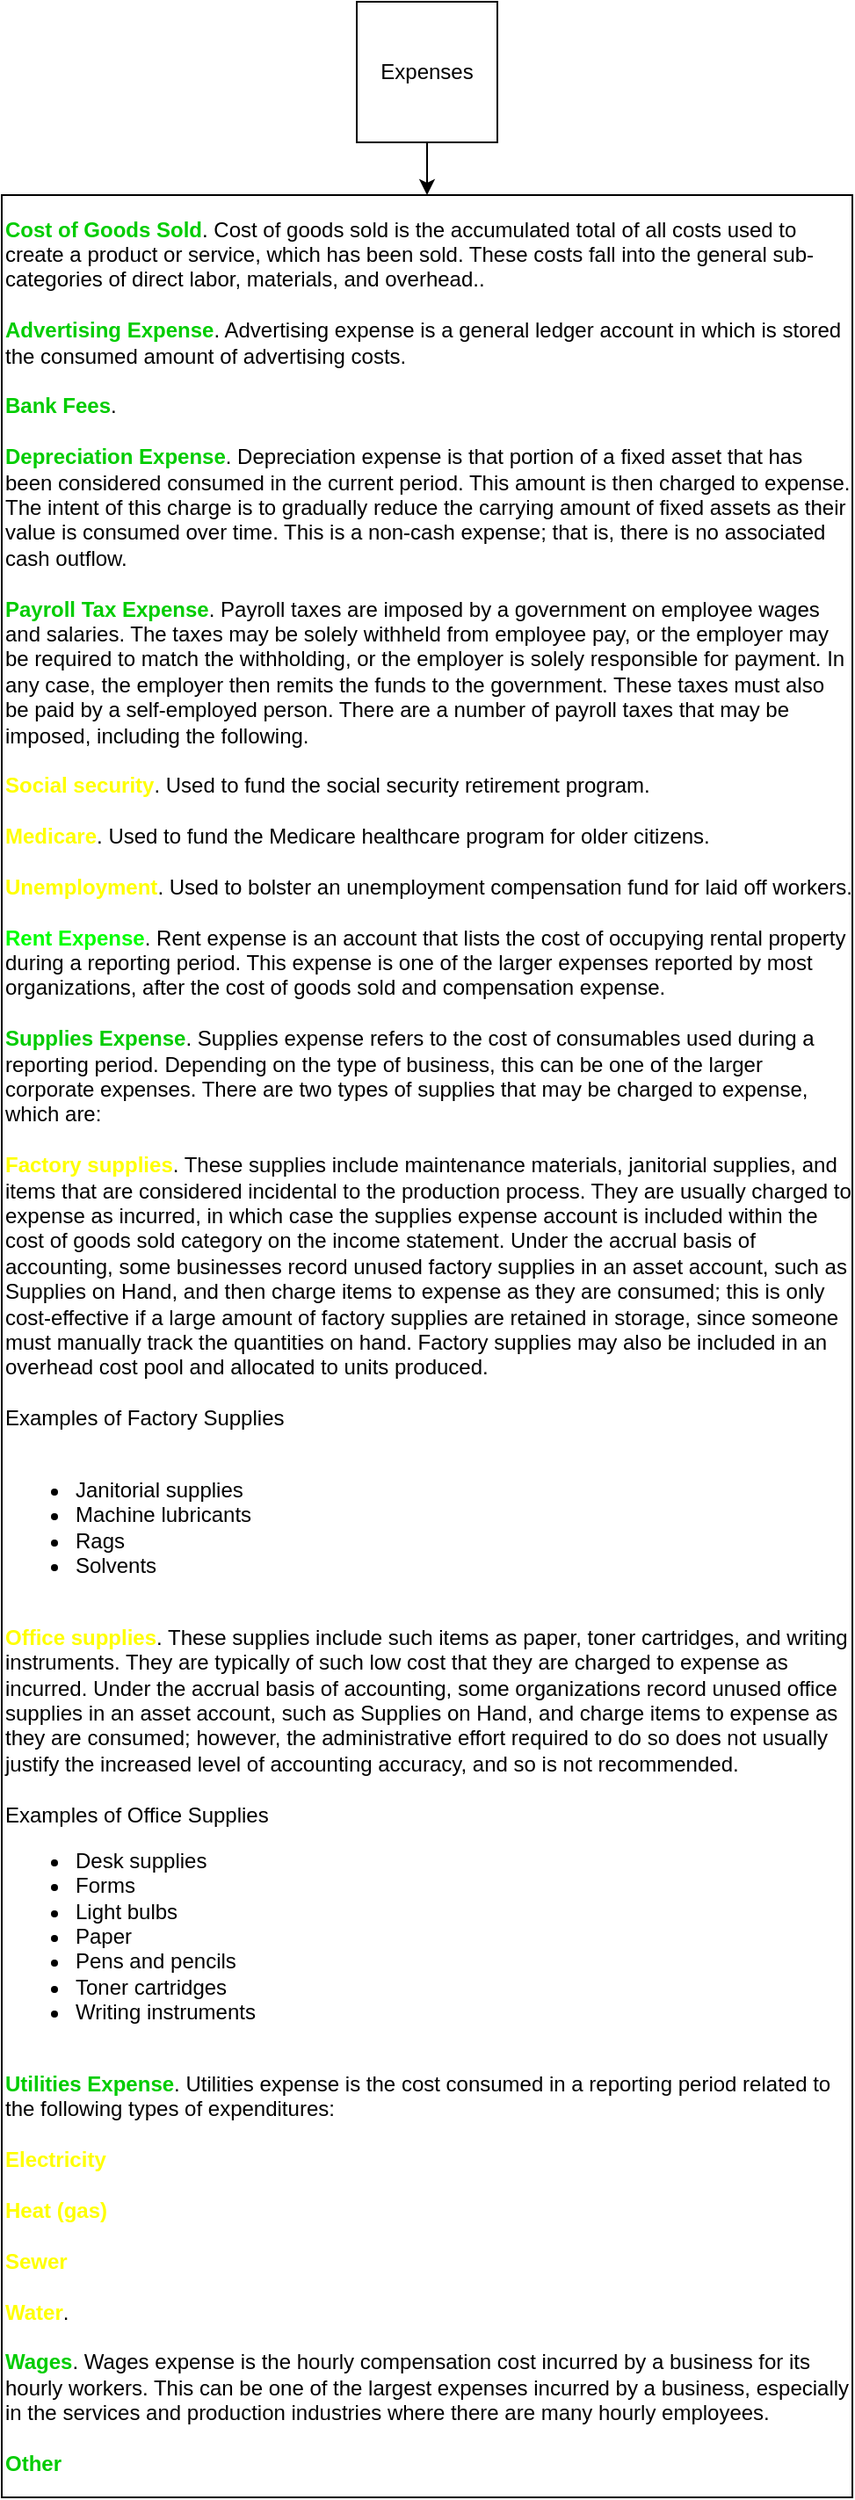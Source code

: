 <mxfile version="13.1.3" pages="5">
    <diagram id="6hGFLwfOUW9BJ-s0fimq" name="Index">
        <mxGraphModel dx="1125" dy="806" grid="1" gridSize="10" guides="1" tooltips="1" connect="1" arrows="1" fold="1" page="1" pageScale="1" pageWidth="827" pageHeight="1169" math="0" shadow="0">
            <root>
                <mxCell id="0"/>
                <mxCell id="1" parent="0"/>
                <mxCell id="6" style="edgeStyle=orthogonalEdgeStyle;rounded=0;orthogonalLoop=1;jettySize=auto;html=1;entryX=0.5;entryY=0;entryDx=0;entryDy=0;" edge="1" parent="1" source="2" target="bZMmsCw2MI6Tk-kRLGE1-6">
                    <mxGeometry relative="1" as="geometry"/>
                </mxCell>
                <mxCell id="2" value="Expenses" style="whiteSpace=wrap;html=1;aspect=fixed;" parent="1" vertex="1">
                    <mxGeometry x="374" y="40" width="80" height="80" as="geometry"/>
                </mxCell>
                <mxCell id="bZMmsCw2MI6Tk-kRLGE1-6" value="&lt;div&gt;&lt;b&gt;&lt;font color=&quot;#00cc00&quot;&gt;Cost of Goods Sold&lt;/font&gt;&lt;/b&gt;. Cost of goods sold is the accumulated total of all costs used to create a product or service, which has been sold. These costs fall into the general sub-categories of direct labor, materials, and overhead..&lt;/div&gt;&lt;div&gt;&lt;br&gt;&lt;/div&gt;&lt;div&gt;&lt;b&gt;&lt;font color=&quot;#00cc00&quot;&gt;Advertising Expense&lt;/font&gt;&lt;/b&gt;. Advertising expense is a general ledger account in which is stored the consumed amount of advertising costs.&lt;/div&gt;&lt;div&gt;&lt;br&gt;&lt;/div&gt;&lt;div&gt;&lt;font color=&quot;#00cc00&quot;&gt;&lt;b&gt;Bank Fees&lt;/b&gt;&lt;/font&gt;.&amp;nbsp;&lt;/div&gt;&lt;div&gt;&lt;br&gt;&lt;/div&gt;&lt;div&gt;&lt;b&gt;&lt;font color=&quot;#00cc00&quot;&gt;Depreciation Expense&lt;/font&gt;&lt;/b&gt;. Depreciation expense is that portion of a fixed asset that has been considered consumed in the current period. This amount is then charged to expense. The intent of this charge is to gradually reduce the carrying amount of fixed assets as their value is consumed over time. This is a non-cash expense; that is, there is no associated cash outflow.&lt;/div&gt;&lt;div&gt;&lt;br&gt;&lt;/div&gt;&lt;div&gt;&lt;b&gt;&lt;font color=&quot;#00cc00&quot;&gt;Payroll Tax Expense&lt;/font&gt;&lt;/b&gt;. Payroll taxes are imposed by a government on employee wages and salaries. The taxes may be solely withheld from employee pay, or the employer may be required to match the withholding, or the employer is solely responsible for payment. In any case, the employer then remits the funds to the government. These taxes must also be paid by a self-employed person. There are a number of payroll taxes that may be imposed, including the following.&lt;/div&gt;&lt;div&gt;&lt;br&gt;&lt;/div&gt;&lt;div&gt;&lt;div&gt;&lt;font color=&quot;#ffff00&quot;&gt;&lt;b&gt;Social security&lt;/b&gt;&lt;/font&gt;. Used to fund the social security retirement program.&lt;/div&gt;&lt;div&gt;&lt;br&gt;&lt;/div&gt;&lt;div&gt;&lt;b&gt;&lt;font color=&quot;#ffff00&quot;&gt;Medicare&lt;/font&gt;&lt;/b&gt;. Used to fund the Medicare healthcare program for older citizens.&lt;/div&gt;&lt;div&gt;&lt;br&gt;&lt;/div&gt;&lt;div&gt;&lt;font color=&quot;#ffff00&quot;&gt;&lt;b&gt;Unemployment&lt;/b&gt;&lt;/font&gt;. Used to bolster an unemployment compensation fund for laid off workers.&lt;/div&gt;&lt;/div&gt;&lt;div&gt;&lt;br&gt;&lt;/div&gt;&lt;div&gt;&lt;b&gt;&lt;font color=&quot;#00ff00&quot;&gt;Rent Expense&lt;/font&gt;&lt;/b&gt;. Rent expense is an account that lists the cost of occupying rental property during a reporting period. This expense is one of the larger expenses reported by most organizations, after the cost of goods sold and compensation expense.&lt;/div&gt;&lt;div&gt;&lt;br&gt;&lt;/div&gt;&lt;div&gt;&lt;b&gt;&lt;font color=&quot;#00cc00&quot;&gt;Supplies Expense&lt;/font&gt;&lt;/b&gt;.&amp;nbsp;Supplies expense refers to the cost of consumables used during a reporting period. Depending on the type of business, this can be one of the larger corporate expenses. There are two types of supplies that may be charged to expense, which are:&lt;/div&gt;&lt;div&gt;&lt;br&gt;&lt;/div&gt;&lt;div&gt;&lt;div&gt;&lt;b&gt;&lt;font color=&quot;#ffff00&quot;&gt;Factory supplies&lt;/font&gt;&lt;/b&gt;. These supplies include maintenance materials, janitorial supplies, and items that are considered incidental to the production process. They are usually charged to expense as incurred, in which case the supplies expense account is included within the cost of goods sold category on the income statement. Under the accrual basis of accounting, some businesses record unused factory supplies in an asset account, such as Supplies on Hand, and then charge items to expense as they are consumed; this is only cost-effective if a large amount of factory supplies are retained in storage, since someone must manually track the quantities on hand. Factory supplies may also be included in an overhead cost pool and allocated to units produced.&lt;/div&gt;&lt;div&gt;&lt;br&gt;&lt;/div&gt;&lt;div&gt;&lt;div&gt;Examples of Factory Supplies&lt;/div&gt;&lt;div&gt;&lt;br&gt;&lt;/div&gt;&lt;div&gt;&lt;ul&gt;&lt;li&gt;Janitorial supplies&lt;/li&gt;&lt;li&gt;Machine lubricants&lt;/li&gt;&lt;li&gt;Rags&lt;/li&gt;&lt;li&gt;Solvents&lt;/li&gt;&lt;/ul&gt;&lt;/div&gt;&lt;/div&gt;&lt;div&gt;&lt;br&gt;&lt;/div&gt;&lt;div&gt;&lt;b&gt;&lt;font color=&quot;#ffff00&quot;&gt;Office supplies&lt;/font&gt;&lt;/b&gt;. These supplies include such items as paper, toner cartridges, and writing instruments. They are typically of such low cost that they are charged to expense as incurred. Under the accrual basis of accounting, some organizations record unused office supplies in an asset account, such as Supplies on Hand, and charge items to expense as they are consumed; however, the administrative effort required to do so does not usually justify the increased level of accounting accuracy, and so is not recommended.&lt;/div&gt;&lt;/div&gt;&lt;div&gt;&lt;br&gt;&lt;/div&gt;&lt;div&gt;&lt;div&gt;Examples of Office Supplies&lt;/div&gt;&lt;div&gt;&lt;ul&gt;&lt;li&gt;Desk supplies&lt;/li&gt;&lt;li&gt;Forms&lt;/li&gt;&lt;li&gt;Light bulbs&lt;/li&gt;&lt;li&gt;Paper&lt;/li&gt;&lt;li&gt;Pens and pencils&lt;/li&gt;&lt;li&gt;Toner cartridges&lt;/li&gt;&lt;li&gt;Writing instruments&lt;/li&gt;&lt;/ul&gt;&lt;/div&gt;&lt;/div&gt;&lt;div&gt;&lt;br&gt;&lt;/div&gt;&lt;div&gt;&lt;font color=&quot;#00cc00&quot;&gt;&lt;b&gt;Utilities Expense&lt;/b&gt;&lt;/font&gt;.&amp;nbsp;&lt;span&gt;Utilities expense is the cost consumed in a reporting period related to the following types of expenditures:&lt;/span&gt;&lt;div&gt;&lt;br&gt;&lt;/div&gt;&lt;div&gt;&lt;b&gt;&lt;font color=&quot;#ffff00&quot;&gt;Electricity&lt;/font&gt;&lt;/b&gt;&lt;/div&gt;&lt;div&gt;&lt;b&gt;&lt;font color=&quot;#ffff00&quot;&gt;&lt;br&gt;&lt;/font&gt;&lt;/b&gt;&lt;/div&gt;&lt;div&gt;&lt;b&gt;&lt;font color=&quot;#ffff00&quot;&gt;Heat (gas)&lt;/font&gt;&lt;/b&gt;&lt;/div&gt;&lt;div&gt;&lt;b&gt;&lt;font color=&quot;#ffff00&quot;&gt;&lt;br&gt;&lt;/font&gt;&lt;/b&gt;&lt;/div&gt;&lt;div&gt;&lt;b&gt;&lt;font color=&quot;#ffff00&quot;&gt;Sewer&lt;/font&gt;&lt;/b&gt;&lt;/div&gt;&lt;div&gt;&lt;b&gt;&lt;font color=&quot;#ffff00&quot;&gt;&lt;br&gt;&lt;/font&gt;&lt;/b&gt;&lt;/div&gt;&lt;span&gt;&lt;b&gt;&lt;font color=&quot;#ffff00&quot;&gt;Water&lt;/font&gt;&lt;/b&gt;&lt;/span&gt;.&lt;/div&gt;&lt;div&gt;&lt;br&gt;&lt;/div&gt;&lt;div&gt;&lt;font color=&quot;#00cc00&quot;&gt;&lt;b&gt;Wages&lt;/b&gt;&lt;/font&gt;. Wages expense is the hourly compensation cost incurred by a business for its hourly workers. This can be one of the largest expenses incurred by a business, especially in the services and production industries where there are many hourly employees.&lt;/div&gt;&lt;div&gt;&lt;br&gt;&lt;/div&gt;&lt;div&gt;&lt;b&gt;&lt;font color=&quot;#00cc00&quot;&gt;Other&lt;/font&gt;&lt;/b&gt;&lt;/div&gt;" style="rounded=0;whiteSpace=wrap;html=1;align=left;" parent="1" vertex="1">
                    <mxGeometry x="172" y="150" width="484" height="1310" as="geometry"/>
                </mxCell>
            </root>
        </mxGraphModel>
    </diagram>
    <diagram id="k4gzNj06NKUBnNSES0GV" name="Database Structure">
        <mxGraphModel dx="1125" dy="806" grid="1" gridSize="10" guides="1" tooltips="1" connect="1" arrows="1" fold="1" page="1" pageScale="1" pageWidth="3300" pageHeight="4681" math="0" shadow="0">
            <root>
                <mxCell id="ZLIagWWz0gJrRWG0zaH9-0"/>
                <mxCell id="ZLIagWWz0gJrRWG0zaH9-1" parent="ZLIagWWz0gJrRWG0zaH9-0"/>
                <mxCell id="0SvQrCjive3bnL10Y1ml-0" style="edgeStyle=orthogonalEdgeStyle;rounded=0;orthogonalLoop=1;jettySize=auto;html=1;entryX=0.5;entryY=0;entryDx=0;entryDy=0;" parent="ZLIagWWz0gJrRWG0zaH9-1" source="0SvQrCjive3bnL10Y1ml-1" target="0SvQrCjive3bnL10Y1ml-2" edge="1">
                    <mxGeometry relative="1" as="geometry"/>
                </mxCell>
                <mxCell id="0SvQrCjive3bnL10Y1ml-1" value="Apps" style="whiteSpace=wrap;html=1;aspect=fixed;strokeColor=#5B60F0;" parent="ZLIagWWz0gJrRWG0zaH9-1" vertex="1">
                    <mxGeometry x="300" y="80" width="80" height="80" as="geometry"/>
                </mxCell>
                <mxCell id="0SvQrCjive3bnL10Y1ml-9" value="" style="edgeStyle=orthogonalEdgeStyle;rounded=0;orthogonalLoop=1;jettySize=auto;html=1;" parent="ZLIagWWz0gJrRWG0zaH9-1" source="0SvQrCjive3bnL10Y1ml-2" target="0SvQrCjive3bnL10Y1ml-4" edge="1">
                    <mxGeometry relative="1" as="geometry"/>
                </mxCell>
                <mxCell id="0SvQrCjive3bnL10Y1ml-2" value="CRM" style="ellipse;whiteSpace=wrap;html=1;aspect=fixed;strokeColor=#F05C26;" parent="ZLIagWWz0gJrRWG0zaH9-1" vertex="1">
                    <mxGeometry x="300" y="190" width="80" height="80" as="geometry"/>
                </mxCell>
                <mxCell id="0SvQrCjive3bnL10Y1ml-3" style="edgeStyle=orthogonalEdgeStyle;rounded=0;orthogonalLoop=1;jettySize=auto;html=1;entryX=0.5;entryY=0;entryDx=0;entryDy=0;" parent="ZLIagWWz0gJrRWG0zaH9-1" source="0SvQrCjive3bnL10Y1ml-4" target="0SvQrCjive3bnL10Y1ml-5" edge="1">
                    <mxGeometry relative="1" as="geometry"/>
                </mxCell>
                <mxCell id="0SvQrCjive3bnL10Y1ml-4" value="** Business ID **" style="whiteSpace=wrap;html=1;aspect=fixed;strokeColor=#F05C26;" parent="ZLIagWWz0gJrRWG0zaH9-1" vertex="1">
                    <mxGeometry x="285" y="310" width="110" height="110" as="geometry"/>
                </mxCell>
                <mxCell id="0SvQrCjive3bnL10Y1ml-11" value="" style="edgeStyle=orthogonalEdgeStyle;rounded=0;orthogonalLoop=1;jettySize=auto;html=1;" parent="ZLIagWWz0gJrRWG0zaH9-1" source="0SvQrCjive3bnL10Y1ml-6" edge="1">
                    <mxGeometry relative="1" as="geometry">
                        <mxPoint x="340" y="590" as="targetPoint"/>
                    </mxGeometry>
                </mxCell>
                <mxCell id="0SvQrCjive3bnL10Y1ml-5" value="Expense" style="whiteSpace=wrap;html=1;aspect=fixed;strokeColor=#F05C26;" parent="ZLIagWWz0gJrRWG0zaH9-1" vertex="1">
                    <mxGeometry x="315" y="462.5" width="50" height="50" as="geometry"/>
                </mxCell>
                <mxCell id="0SvQrCjive3bnL10Y1ml-13" value="" style="edgeStyle=orthogonalEdgeStyle;rounded=0;orthogonalLoop=1;jettySize=auto;html=1;" parent="ZLIagWWz0gJrRWG0zaH9-1" source="0SvQrCjive3bnL10Y1ml-7" target="0SvQrCjive3bnL10Y1ml-8" edge="1">
                    <mxGeometry relative="1" as="geometry"/>
                </mxCell>
                <mxCell id="0SvQrCjive3bnL10Y1ml-7" value="** Expense ID **" style="whiteSpace=wrap;html=1;aspect=fixed;strokeColor=#005700;fillColor=#008a00;fontColor=#ffffff;" parent="ZLIagWWz0gJrRWG0zaH9-1" vertex="1">
                    <mxGeometry x="320" y="590" width="40" height="40" as="geometry"/>
                </mxCell>
                <mxCell id="b6DJt6rnyvktnEXb7S_j-8" style="edgeStyle=orthogonalEdgeStyle;rounded=0;orthogonalLoop=1;jettySize=auto;html=1;entryX=0;entryY=0.388;entryDx=0;entryDy=0;entryPerimeter=0;" parent="ZLIagWWz0gJrRWG0zaH9-1" source="0SvQrCjive3bnL10Y1ml-8" target="b6DJt6rnyvktnEXb7S_j-1" edge="1">
                    <mxGeometry relative="1" as="geometry"/>
                </mxCell>
                <mxCell id="0SvQrCjive3bnL10Y1ml-8" value="&lt;ul&gt;&lt;li&gt;asset_name&lt;/li&gt;&lt;li&gt;asset_type&lt;/li&gt;&lt;li&gt;branch&lt;/li&gt;&lt;li&gt;created_month&lt;/li&gt;&lt;li&gt;current_asset&lt;/li&gt;&lt;li&gt;description&lt;/li&gt;&lt;li&gt;documentation&lt;/li&gt;&lt;li&gt;inventory&lt;/li&gt;&lt;li&gt;last_active&lt;/li&gt;&lt;li&gt;price&lt;/li&gt;&lt;li&gt;quantity&lt;/li&gt;&lt;li&gt;reference&lt;/li&gt;&lt;li&gt;timestamp&lt;/li&gt;&lt;li&gt;uid&lt;/li&gt;&lt;/ul&gt;" style="rounded=1;whiteSpace=wrap;html=1;strokeColor=#F05C26;align=left;" parent="ZLIagWWz0gJrRWG0zaH9-1" vertex="1">
                    <mxGeometry x="275" y="660" width="130" height="240" as="geometry"/>
                </mxCell>
                <mxCell id="0SvQrCjive3bnL10Y1ml-6" value="Expense" style="whiteSpace=wrap;html=1;aspect=fixed;strokeColor=#F05C26;" parent="ZLIagWWz0gJrRWG0zaH9-1" vertex="1">
                    <mxGeometry x="315" y="525" width="50" height="50" as="geometry"/>
                </mxCell>
                <mxCell id="0SvQrCjive3bnL10Y1ml-12" value="" style="edgeStyle=orthogonalEdgeStyle;rounded=0;orthogonalLoop=1;jettySize=auto;html=1;" parent="ZLIagWWz0gJrRWG0zaH9-1" source="0SvQrCjive3bnL10Y1ml-5" target="0SvQrCjive3bnL10Y1ml-6" edge="1">
                    <mxGeometry relative="1" as="geometry">
                        <mxPoint x="340" y="510" as="sourcePoint"/>
                        <mxPoint x="340" y="590" as="targetPoint"/>
                    </mxGeometry>
                </mxCell>
                <mxCell id="b6DJt6rnyvktnEXb7S_j-0" style="edgeStyle=orthogonalEdgeStyle;rounded=0;orthogonalLoop=1;jettySize=auto;html=1;entryX=0.5;entryY=0;entryDx=0;entryDy=0;" parent="ZLIagWWz0gJrRWG0zaH9-1" source="b6DJt6rnyvktnEXb7S_j-1" target="b6DJt6rnyvktnEXb7S_j-3" edge="1">
                    <mxGeometry relative="1" as="geometry"/>
                </mxCell>
                <mxCell id="b6DJt6rnyvktnEXb7S_j-17" style="edgeStyle=orthogonalEdgeStyle;rounded=0;orthogonalLoop=1;jettySize=auto;html=1;entryX=0;entryY=0.5;entryDx=0;entryDy=0;" parent="ZLIagWWz0gJrRWG0zaH9-1" source="b6DJt6rnyvktnEXb7S_j-1" target="b6DJt6rnyvktnEXb7S_j-10" edge="1">
                    <mxGeometry relative="1" as="geometry"/>
                </mxCell>
                <mxCell id="b6DJt6rnyvktnEXb7S_j-1" value="Apps" style="whiteSpace=wrap;html=1;aspect=fixed;strokeColor=#5B60F0;" parent="ZLIagWWz0gJrRWG0zaH9-1" vertex="1">
                    <mxGeometry x="605" y="80" width="80" height="80" as="geometry"/>
                </mxCell>
                <mxCell id="b6DJt6rnyvktnEXb7S_j-2" value="" style="edgeStyle=orthogonalEdgeStyle;rounded=0;orthogonalLoop=1;jettySize=auto;html=1;" parent="ZLIagWWz0gJrRWG0zaH9-1" source="b6DJt6rnyvktnEXb7S_j-3" target="b6DJt6rnyvktnEXb7S_j-5" edge="1">
                    <mxGeometry relative="1" as="geometry"/>
                </mxCell>
                <mxCell id="b6DJt6rnyvktnEXb7S_j-3" value="CRM" style="ellipse;whiteSpace=wrap;html=1;aspect=fixed;strokeColor=#F05C26;" parent="ZLIagWWz0gJrRWG0zaH9-1" vertex="1">
                    <mxGeometry x="605" y="190" width="80" height="80" as="geometry"/>
                </mxCell>
                <mxCell id="b6DJt6rnyvktnEXb7S_j-4" style="edgeStyle=orthogonalEdgeStyle;rounded=0;orthogonalLoop=1;jettySize=auto;html=1;entryX=0.5;entryY=0;entryDx=0;entryDy=0;" parent="ZLIagWWz0gJrRWG0zaH9-1" source="b6DJt6rnyvktnEXb7S_j-5" target="b6DJt6rnyvktnEXb7S_j-6" edge="1">
                    <mxGeometry relative="1" as="geometry"/>
                </mxCell>
                <mxCell id="b6DJt6rnyvktnEXb7S_j-5" value="** Business ID **" style="whiteSpace=wrap;html=1;aspect=fixed;strokeColor=#F05C26;" parent="ZLIagWWz0gJrRWG0zaH9-1" vertex="1">
                    <mxGeometry x="590" y="310" width="110" height="110" as="geometry"/>
                </mxCell>
                <mxCell id="b6DJt6rnyvktnEXb7S_j-19" value="" style="edgeStyle=orthogonalEdgeStyle;rounded=0;orthogonalLoop=1;jettySize=auto;html=1;" parent="ZLIagWWz0gJrRWG0zaH9-1" source="b6DJt6rnyvktnEXb7S_j-6" target="b6DJt6rnyvktnEXb7S_j-18" edge="1">
                    <mxGeometry relative="1" as="geometry"/>
                </mxCell>
                <mxCell id="b6DJt6rnyvktnEXb7S_j-6" value="stats" style="whiteSpace=wrap;html=1;aspect=fixed;strokeColor=#F05C26;" parent="ZLIagWWz0gJrRWG0zaH9-1" vertex="1">
                    <mxGeometry x="625" y="470" width="40" height="40" as="geometry"/>
                </mxCell>
                <mxCell id="b6DJt6rnyvktnEXb7S_j-21" value="" style="edgeStyle=orthogonalEdgeStyle;rounded=0;orthogonalLoop=1;jettySize=auto;html=1;" parent="ZLIagWWz0gJrRWG0zaH9-1" source="b6DJt6rnyvktnEXb7S_j-18" target="b6DJt6rnyvktnEXb7S_j-20" edge="1">
                    <mxGeometry relative="1" as="geometry"/>
                </mxCell>
                <mxCell id="b6DJt6rnyvktnEXb7S_j-23" value="" style="edgeStyle=orthogonalEdgeStyle;rounded=0;orthogonalLoop=1;jettySize=auto;html=1;" parent="ZLIagWWz0gJrRWG0zaH9-1" source="b6DJt6rnyvktnEXb7S_j-18" target="b6DJt6rnyvktnEXb7S_j-22" edge="1">
                    <mxGeometry relative="1" as="geometry"/>
                </mxCell>
                <mxCell id="b6DJt6rnyvktnEXb7S_j-18" value="total" style="whiteSpace=wrap;html=1;aspect=fixed;strokeColor=#F05C26;" parent="ZLIagWWz0gJrRWG0zaH9-1" vertex="1">
                    <mxGeometry x="625" y="530" width="40" height="40" as="geometry"/>
                </mxCell>
                <mxCell id="b6DJt6rnyvktnEXb7S_j-26" style="edgeStyle=orthogonalEdgeStyle;rounded=0;orthogonalLoop=1;jettySize=auto;html=1;" parent="ZLIagWWz0gJrRWG0zaH9-1" source="b6DJt6rnyvktnEXb7S_j-22" edge="1">
                    <mxGeometry relative="1" as="geometry">
                        <mxPoint x="660" y="720" as="targetPoint"/>
                        <Array as="points">
                            <mxPoint x="688" y="688"/>
                            <mxPoint x="660" y="688"/>
                        </Array>
                    </mxGeometry>
                </mxCell>
                <mxCell id="b6DJt6rnyvktnEXb7S_j-22" value="total" style="whiteSpace=wrap;html=1;aspect=fixed;strokeColor=#F05C26;" parent="ZLIagWWz0gJrRWG0zaH9-1" vertex="1">
                    <mxGeometry x="665" y="610" width="45" height="45" as="geometry"/>
                </mxCell>
                <mxCell id="b6DJt6rnyvktnEXb7S_j-25" style="edgeStyle=orthogonalEdgeStyle;rounded=0;orthogonalLoop=1;jettySize=auto;html=1;entryX=0.5;entryY=0;entryDx=0;entryDy=0;" parent="ZLIagWWz0gJrRWG0zaH9-1" source="b6DJt6rnyvktnEXb7S_j-20" target="b6DJt6rnyvktnEXb7S_j-24" edge="1">
                    <mxGeometry relative="1" as="geometry"/>
                </mxCell>
                <mxCell id="b6DJt6rnyvktnEXb7S_j-20" value="created date" style="whiteSpace=wrap;html=1;aspect=fixed;strokeColor=#F05C26;" parent="ZLIagWWz0gJrRWG0zaH9-1" vertex="1">
                    <mxGeometry x="585" y="610" width="45" height="45" as="geometry"/>
                </mxCell>
                <mxCell id="b6DJt6rnyvktnEXb7S_j-9" style="edgeStyle=orthogonalEdgeStyle;rounded=0;orthogonalLoop=1;jettySize=auto;html=1;entryX=0.5;entryY=0;entryDx=0;entryDy=0;" parent="ZLIagWWz0gJrRWG0zaH9-1" source="b6DJt6rnyvktnEXb7S_j-10" target="b6DJt6rnyvktnEXb7S_j-12" edge="1">
                    <mxGeometry relative="1" as="geometry"/>
                </mxCell>
                <mxCell id="b6DJt6rnyvktnEXb7S_j-10" value="Apps" style="whiteSpace=wrap;html=1;aspect=fixed;strokeColor=#5B60F0;" parent="ZLIagWWz0gJrRWG0zaH9-1" vertex="1">
                    <mxGeometry x="875" y="80" width="80" height="80" as="geometry"/>
                </mxCell>
                <mxCell id="b6DJt6rnyvktnEXb7S_j-11" value="" style="edgeStyle=orthogonalEdgeStyle;rounded=0;orthogonalLoop=1;jettySize=auto;html=1;" parent="ZLIagWWz0gJrRWG0zaH9-1" source="b6DJt6rnyvktnEXb7S_j-12" target="b6DJt6rnyvktnEXb7S_j-14" edge="1">
                    <mxGeometry relative="1" as="geometry"/>
                </mxCell>
                <mxCell id="b6DJt6rnyvktnEXb7S_j-12" value="CRM" style="ellipse;whiteSpace=wrap;html=1;aspect=fixed;strokeColor=#F05C26;" parent="ZLIagWWz0gJrRWG0zaH9-1" vertex="1">
                    <mxGeometry x="875" y="190" width="80" height="80" as="geometry"/>
                </mxCell>
                <mxCell id="b6DJt6rnyvktnEXb7S_j-13" style="edgeStyle=orthogonalEdgeStyle;rounded=0;orthogonalLoop=1;jettySize=auto;html=1;entryX=0.5;entryY=0;entryDx=0;entryDy=0;" parent="ZLIagWWz0gJrRWG0zaH9-1" source="b6DJt6rnyvktnEXb7S_j-14" target="b6DJt6rnyvktnEXb7S_j-15" edge="1">
                    <mxGeometry relative="1" as="geometry"/>
                </mxCell>
                <mxCell id="b6DJt6rnyvktnEXb7S_j-14" value="** Business ID **" style="whiteSpace=wrap;html=1;aspect=fixed;strokeColor=#F05C26;" parent="ZLIagWWz0gJrRWG0zaH9-1" vertex="1">
                    <mxGeometry x="860" y="310" width="110" height="110" as="geometry"/>
                </mxCell>
                <mxCell id="b6DJt6rnyvktnEXb7S_j-28" value="" style="edgeStyle=orthogonalEdgeStyle;rounded=0;orthogonalLoop=1;jettySize=auto;html=1;" parent="ZLIagWWz0gJrRWG0zaH9-1" source="b6DJt6rnyvktnEXb7S_j-15" target="b6DJt6rnyvktnEXb7S_j-27" edge="1">
                    <mxGeometry relative="1" as="geometry"/>
                </mxCell>
                <mxCell id="b6DJt6rnyvktnEXb7S_j-15" value="Activity Timeline" style="whiteSpace=wrap;html=1;aspect=fixed;strokeColor=#F05C26;" parent="ZLIagWWz0gJrRWG0zaH9-1" vertex="1">
                    <mxGeometry x="892.5" y="465" width="45" height="45" as="geometry"/>
                </mxCell>
                <mxCell id="b6DJt6rnyvktnEXb7S_j-30" value="" style="edgeStyle=orthogonalEdgeStyle;rounded=0;orthogonalLoop=1;jettySize=auto;html=1;" parent="ZLIagWWz0gJrRWG0zaH9-1" source="b6DJt6rnyvktnEXb7S_j-27" target="b6DJt6rnyvktnEXb7S_j-29" edge="1">
                    <mxGeometry relative="1" as="geometry"/>
                </mxCell>
                <mxCell id="b6DJt6rnyvktnEXb7S_j-32" style="edgeStyle=orthogonalEdgeStyle;rounded=0;orthogonalLoop=1;jettySize=auto;html=1;entryX=0.5;entryY=0;entryDx=0;entryDy=0;" parent="ZLIagWWz0gJrRWG0zaH9-1" source="b6DJt6rnyvktnEXb7S_j-27" target="b6DJt6rnyvktnEXb7S_j-31" edge="1">
                    <mxGeometry relative="1" as="geometry"/>
                </mxCell>
                <mxCell id="b6DJt6rnyvktnEXb7S_j-27" value="Activity Timeline" style="whiteSpace=wrap;html=1;aspect=fixed;strokeColor=#F05C26;" parent="ZLIagWWz0gJrRWG0zaH9-1" vertex="1">
                    <mxGeometry x="892.5" y="530" width="45" height="45" as="geometry"/>
                </mxCell>
                <mxCell id="b6DJt6rnyvktnEXb7S_j-34" style="edgeStyle=orthogonalEdgeStyle;rounded=0;orthogonalLoop=1;jettySize=auto;html=1;entryX=0.5;entryY=0;entryDx=0;entryDy=0;" parent="ZLIagWWz0gJrRWG0zaH9-1" source="b6DJt6rnyvktnEXb7S_j-29" target="b6DJt6rnyvktnEXb7S_j-33" edge="1">
                    <mxGeometry relative="1" as="geometry"/>
                </mxCell>
                <mxCell id="b6DJt6rnyvktnEXb7S_j-29" value="user ID" style="whiteSpace=wrap;html=1;aspect=fixed;strokeColor=#F05C26;" parent="ZLIagWWz0gJrRWG0zaH9-1" vertex="1">
                    <mxGeometry x="847.5" y="615" width="45" height="45" as="geometry"/>
                </mxCell>
                <mxCell id="b6DJt6rnyvktnEXb7S_j-24" value="&lt;ul&gt;&lt;li&gt;assets_value&lt;/li&gt;&lt;li&gt;assets_data&lt;/li&gt;&lt;li&gt;assets_last_active&lt;/li&gt;&lt;li&gt;current_assets_value&lt;/li&gt;&lt;li&gt;current_assets_data&lt;/li&gt;&lt;li&gt;current_assets_last_active&lt;/li&gt;&lt;li&gt;fixed_assets_value&lt;/li&gt;&lt;li&gt;fixed_assets_data&lt;/li&gt;&lt;li&gt;fixed_assets_last_active&lt;/li&gt;&lt;li&gt;{asset_type_value}&lt;/li&gt;&lt;li&gt;{asset_type_data}&lt;/li&gt;&lt;li&gt;{asset_type_last_active}&lt;/li&gt;&lt;/ul&gt;" style="rounded=1;whiteSpace=wrap;html=1;strokeColor=#F05C26;align=left;" parent="ZLIagWWz0gJrRWG0zaH9-1" vertex="1">
                    <mxGeometry x="570" y="720" width="200" height="250" as="geometry"/>
                </mxCell>
                <mxCell id="b6DJt6rnyvktnEXb7S_j-35" style="edgeStyle=orthogonalEdgeStyle;rounded=0;orthogonalLoop=1;jettySize=auto;html=1;entryX=0.5;entryY=0;entryDx=0;entryDy=0;" parent="ZLIagWWz0gJrRWG0zaH9-1" source="b6DJt6rnyvktnEXb7S_j-31" target="b6DJt6rnyvktnEXb7S_j-33" edge="1">
                    <mxGeometry relative="1" as="geometry"/>
                </mxCell>
                <mxCell id="b6DJt6rnyvktnEXb7S_j-31" value="company" style="whiteSpace=wrap;html=1;aspect=fixed;strokeColor=#F05C26;" parent="ZLIagWWz0gJrRWG0zaH9-1" vertex="1">
                    <mxGeometry x="937.5" y="615" width="45" height="45" as="geometry"/>
                </mxCell>
                <mxCell id="b6DJt6rnyvktnEXb7S_j-33" value="&lt;ul&gt;&lt;li&gt;assetID&lt;/li&gt;&lt;li&gt;asset_type&lt;/li&gt;&lt;li&gt;created_date&lt;/li&gt;&lt;li&gt;reference&lt;/li&gt;&lt;li&gt;activity type&lt;/li&gt;&lt;li&gt;book entries&lt;/li&gt;&lt;/ul&gt;" style="rounded=1;whiteSpace=wrap;html=1;strokeColor=#F05C26;align=left;" parent="ZLIagWWz0gJrRWG0zaH9-1" vertex="1">
                    <mxGeometry x="857.5" y="710" width="125" height="120" as="geometry"/>
                </mxCell>
            </root>
        </mxGraphModel>
    </diagram>
    <diagram id="_1yc6M-A12aUXOLZ_90K" name="Functions">
        &#xa;        
        <mxGraphModel dx="1365" dy="806" grid="1" gridSize="10" guides="1" tooltips="1" connect="1" arrows="1" fold="1" page="1" pageScale="1" pageWidth="3300" pageHeight="4681" math="0" shadow="0">
            &#xa;            
            <root>
                &#xa;                
                <mxCell id="M4IMHjmusEXuxh6YqbXx-0"/>
                &#xa;                
                <mxCell id="M4IMHjmusEXuxh6YqbXx-1" parent="M4IMHjmusEXuxh6YqbXx-0"/>
                &#xa;                
                <mxCell id="OARu9WSy1Fvda7pu0Fav-2" value="" style="edgeStyle=orthogonalEdgeStyle;rounded=0;orthogonalLoop=1;jettySize=auto;html=1;" parent="M4IMHjmusEXuxh6YqbXx-1" source="OARu9WSy1Fvda7pu0Fav-0" target="OARu9WSy1Fvda7pu0Fav-1" edge="1">
                    &#xa;                    
                    <mxGeometry relative="1" as="geometry"/>
                    &#xa;                
                </mxCell>
                &#xa;                
                <mxCell id="OARu9WSy1Fvda7pu0Fav-0" value="&lt;div style=&quot;color: rgb(212 , 212 , 212) ; background-color: rgb(30 , 30 , 30) ; font-family: &amp;#34;droid sans mono&amp;#34; , monospace , monospace , &amp;#34;droid sans fallback&amp;#34; ; font-size: 14px ; line-height: 19px&quot;&gt;&lt;span style=&quot;color: #9cdcfe&quot;&gt;AssetsUpdate&lt;/span&gt;&lt;/div&gt;&lt;div style=&quot;color: rgb(212 , 212 , 212) ; background-color: rgb(30 , 30 , 30) ; font-family: &amp;#34;droid sans mono&amp;#34; , monospace , monospace , &amp;#34;droid sans fallback&amp;#34; ; font-size: 14px ; line-height: 19px&quot;&gt;&lt;div style=&quot;font-family: &amp;#34;droid sans mono&amp;#34; , monospace , monospace , &amp;#34;droid sans fallback&amp;#34; ; line-height: 19px&quot;&gt;&lt;span style=&quot;color: #ce9178&quot;&gt;apps/crm/{businessID}/assets/assets/{assetID}&lt;/span&gt;&lt;/div&gt;&lt;/div&gt;" style="shape=process;whiteSpace=wrap;html=1;backgroundOutline=1;" parent="M4IMHjmusEXuxh6YqbXx-1" vertex="1">
                    &#xa;                    
                    <mxGeometry x="230" y="70" width="490" height="60" as="geometry"/>
                    &#xa;                
                </mxCell>
                &#xa;                
                <mxCell id="OARu9WSy1Fvda7pu0Fav-5" style="edgeStyle=orthogonalEdgeStyle;rounded=0;orthogonalLoop=1;jettySize=auto;html=1;" parent="M4IMHjmusEXuxh6YqbXx-1" source="OARu9WSy1Fvda7pu0Fav-1" target="OARu9WSy1Fvda7pu0Fav-3" edge="1">
                    &#xa;                    
                    <mxGeometry relative="1" as="geometry"/>
                    &#xa;                
                </mxCell>
                &#xa;                
                <mxCell id="OARu9WSy1Fvda7pu0Fav-6" style="edgeStyle=orthogonalEdgeStyle;rounded=0;orthogonalLoop=1;jettySize=auto;html=1;entryX=0.5;entryY=0;entryDx=0;entryDy=0;" parent="M4IMHjmusEXuxh6YqbXx-1" source="OARu9WSy1Fvda7pu0Fav-1" target="OARu9WSy1Fvda7pu0Fav-4" edge="1">
                    &#xa;                    
                    <mxGeometry relative="1" as="geometry"/>
                    &#xa;                
                </mxCell>
                &#xa;                
                <mxCell id="OARu9WSy1Fvda7pu0Fav-1" value="&lt;div style=&quot;color: rgb(212 , 212 , 212) ; background-color: rgb(30 , 30 , 30) ; font-family: &amp;#34;droid sans mono&amp;#34; , monospace , monospace , &amp;#34;droid sans fallback&amp;#34; ; font-size: 14px ; line-height: 19px&quot;&gt;&lt;span style=&quot;color: #9cdcfe&quot;&gt;AssetsUpdate&lt;/span&gt;&lt;/div&gt;&lt;div style=&quot;color: rgb(212 , 212 , 212) ; background-color: rgb(30 , 30 , 30) ; font-family: &amp;#34;droid sans mono&amp;#34; , monospace , monospace , &amp;#34;droid sans fallback&amp;#34; ; font-size: 14px ; line-height: 19px&quot;&gt;&lt;div style=&quot;font-family: &amp;#34;droid sans mono&amp;#34; , monospace , monospace , &amp;#34;droid sans fallback&amp;#34; ; line-height: 19px&quot;&gt;&lt;span style=&quot;color: #ce9178&quot;&gt;apps/crm/{businessID}/stats/total/book&lt;/span&gt;&lt;/div&gt;&lt;/div&gt;" style="shape=process;whiteSpace=wrap;html=1;backgroundOutline=1;" parent="M4IMHjmusEXuxh6YqbXx-1" vertex="1">
                    &#xa;                    
                    <mxGeometry x="230" y="210" width="490" height="60" as="geometry"/>
                    &#xa;                
                </mxCell>
                &#xa;                
                <mxCell id="OARu9WSy1Fvda7pu0Fav-3" value="doc exist" style="rounded=0;whiteSpace=wrap;html=1;" parent="M4IMHjmusEXuxh6YqbXx-1" vertex="1">
                    &#xa;                    
                    <mxGeometry x="230" y="320" width="120" height="60" as="geometry"/>
                    &#xa;                
                </mxCell>
                &#xa;                
                <mxCell id="S0295E1cDuHSQ-eF17qB-1" style="edgeStyle=orthogonalEdgeStyle;rounded=0;orthogonalLoop=1;jettySize=auto;html=1;entryX=0.5;entryY=0;entryDx=0;entryDy=0;" parent="M4IMHjmusEXuxh6YqbXx-1" source="OARu9WSy1Fvda7pu0Fav-4" target="OARu9WSy1Fvda7pu0Fav-8" edge="1">
                    &#xa;                    
                    <mxGeometry relative="1" as="geometry"/>
                    &#xa;                
                </mxCell>
                &#xa;                
                <mxCell id="OARu9WSy1Fvda7pu0Fav-4" value="doc doesn't exist" style="rounded=0;whiteSpace=wrap;html=1;" parent="M4IMHjmusEXuxh6YqbXx-1" vertex="1">
                    &#xa;                    
                    <mxGeometry x="600" y="320" width="120" height="60" as="geometry"/>
                    &#xa;                
                </mxCell>
                &#xa;                
                <mxCell id="S0295E1cDuHSQ-eF17qB-3" style="edgeStyle=orthogonalEdgeStyle;rounded=0;orthogonalLoop=1;jettySize=auto;html=1;entryX=0.5;entryY=0;entryDx=0;entryDy=0;" parent="M4IMHjmusEXuxh6YqbXx-1" source="OARu9WSy1Fvda7pu0Fav-8" target="S0295E1cDuHSQ-eF17qB-2" edge="1">
                    &#xa;                    
                    <mxGeometry relative="1" as="geometry"/>
                    &#xa;                
                </mxCell>
                &#xa;                
                <mxCell id="pYuZtsfAnVX9mvJOmRnT-2" style="edgeStyle=orthogonalEdgeStyle;rounded=0;orthogonalLoop=1;jettySize=auto;html=1;" parent="M4IMHjmusEXuxh6YqbXx-1" source="OARu9WSy1Fvda7pu0Fav-8" target="pYuZtsfAnVX9mvJOmRnT-1" edge="1">
                    &#xa;                    
                    <mxGeometry relative="1" as="geometry"/>
                    &#xa;                
                </mxCell>
                &#xa;                
                <mxCell id="OARu9WSy1Fvda7pu0Fav-8" value="let AssetAllocation = {}&lt;br&gt;let cash = false&lt;br&gt;let credit = false" style="rounded=0;whiteSpace=wrap;html=1;" parent="M4IMHjmusEXuxh6YqbXx-1" vertex="1">
                    &#xa;                    
                    <mxGeometry x="560" y="400" width="200" height="70" as="geometry"/>
                    &#xa;                
                </mxCell>
                &#xa;                
                <mxCell id="pYuZtsfAnVX9mvJOmRnT-9" style="edgeStyle=orthogonalEdgeStyle;rounded=0;orthogonalLoop=1;jettySize=auto;html=1;entryX=0;entryY=0.5;entryDx=0;entryDy=0;" parent="M4IMHjmusEXuxh6YqbXx-1" source="S0295E1cDuHSQ-eF17qB-2" target="Fc-2gEE98_jmoO1Mdcfr-0" edge="1">
                    &#xa;                    
                    <mxGeometry relative="1" as="geometry">
                        &#xa;                        
                        <Array as="points">
                            &#xa;                            
                            <mxPoint x="380" y="605"/>
                            &#xa;                            
                            <mxPoint x="380" y="390"/>
                            &#xa;                            
                            <mxPoint x="790" y="390"/>
                            &#xa;                            
                            <mxPoint x="790" y="350"/>
                            &#xa;                        
                        </Array>
                        &#xa;                    
                    </mxGeometry>
                    &#xa;                
                </mxCell>
                &#xa;                
                <mxCell id="S0295E1cDuHSQ-eF17qB-2" value="Cash&lt;br&gt;&lt;br&gt;asset_value = 0&lt;br&gt;asset_data = [total_value, -total_value]" style="rounded=0;whiteSpace=wrap;html=1;" parent="M4IMHjmusEXuxh6YqbXx-1" vertex="1">
                    &#xa;                    
                    <mxGeometry x="410" y="520" width="230" height="170" as="geometry"/>
                    &#xa;                
                </mxCell>
                &#xa;                
                <mxCell id="Fc-2gEE98_jmoO1Mdcfr-3" style="edgeStyle=orthogonalEdgeStyle;rounded=0;orthogonalLoop=1;jettySize=auto;html=1;entryX=0.5;entryY=0;entryDx=0;entryDy=0;" parent="M4IMHjmusEXuxh6YqbXx-1" source="pYuZtsfAnVX9mvJOmRnT-0" target="Fc-2gEE98_jmoO1Mdcfr-0" edge="1">
                    &#xa;                    
                    <mxGeometry relative="1" as="geometry"/>
                    &#xa;                
                </mxCell>
                &#xa;                
                <mxCell id="Fc-2gEE98_jmoO1Mdcfr-4" style="edgeStyle=orthogonalEdgeStyle;rounded=0;orthogonalLoop=1;jettySize=auto;html=1;" parent="M4IMHjmusEXuxh6YqbXx-1" source="pYuZtsfAnVX9mvJOmRnT-0" target="Fc-2gEE98_jmoO1Mdcfr-1" edge="1">
                    &#xa;                    
                    <mxGeometry relative="1" as="geometry"/>
                    &#xa;                
                </mxCell>
                &#xa;                
                <mxCell id="pYuZtsfAnVX9mvJOmRnT-0" value="&lt;div style=&quot;color: rgb(212 , 212 , 212) ; background-color: rgb(30 , 30 , 30) ; font-family: &amp;#34;droid sans mono&amp;#34; , monospace , monospace , &amp;#34;droid sans fallback&amp;#34; ; font-size: 14px ; line-height: 19px&quot;&gt;&lt;span style=&quot;color: #9cdcfe&quot;&gt;AssetsUpdate&lt;/span&gt;&lt;/div&gt;&lt;div style=&quot;color: rgb(212 , 212 , 212) ; background-color: rgb(30 , 30 , 30) ; font-family: &amp;#34;droid sans mono&amp;#34; , monospace , monospace , &amp;#34;droid sans fallback&amp;#34; ; font-size: 14px ; line-height: 19px&quot;&gt;&lt;div style=&quot;font-family: &amp;#34;droid sans mono&amp;#34; , monospace , monospace , &amp;#34;droid sans fallback&amp;#34; ; line-height: 19px&quot;&gt;&lt;span style=&quot;color: #ce9178&quot;&gt;apps/crm/{businessID}/stats/total/assets&lt;/span&gt;&lt;/div&gt;&lt;/div&gt;" style="shape=process;whiteSpace=wrap;html=1;backgroundOutline=1;" parent="M4IMHjmusEXuxh6YqbXx-1" vertex="1">
                    &#xa;                    
                    <mxGeometry x="790" y="210" width="490" height="60" as="geometry"/>
                    &#xa;                
                </mxCell>
                &#xa;                
                <mxCell id="Fc-2gEE98_jmoO1Mdcfr-24" style="edgeStyle=orthogonalEdgeStyle;rounded=0;orthogonalLoop=1;jettySize=auto;html=1;entryX=0;entryY=0.5;entryDx=0;entryDy=0;" parent="M4IMHjmusEXuxh6YqbXx-1" source="pYuZtsfAnVX9mvJOmRnT-1" target="Fc-2gEE98_jmoO1Mdcfr-22" edge="1">
                    &#xa;                    
                    <mxGeometry relative="1" as="geometry">
                        &#xa;                        
                        <Array as="points">
                            &#xa;                            
                            <mxPoint x="1170" y="590"/>
                            &#xa;                            
                            <mxPoint x="1170" y="350"/>
                            &#xa;                        
                        </Array>
                        &#xa;                    
                    </mxGeometry>
                    &#xa;                
                </mxCell>
                &#xa;                
                <mxCell id="pYuZtsfAnVX9mvJOmRnT-1" value="Credit&lt;br&gt;asset_value = total_value - deposit&lt;br&gt;asset_data = [current_asset_value]" style="rounded=0;whiteSpace=wrap;html=1;" parent="M4IMHjmusEXuxh6YqbXx-1" vertex="1">
                    &#xa;                    
                    <mxGeometry x="660" y="520" width="260" height="170" as="geometry"/>
                    &#xa;                
                </mxCell>
                &#xa;                
                <mxCell id="pYuZtsfAnVX9mvJOmRnT-8" style="edgeStyle=orthogonalEdgeStyle;rounded=0;orthogonalLoop=1;jettySize=auto;html=1;" parent="M4IMHjmusEXuxh6YqbXx-1" source="pYuZtsfAnVX9mvJOmRnT-3" target="pYuZtsfAnVX9mvJOmRnT-7" edge="1">
                    &#xa;                    
                    <mxGeometry relative="1" as="geometry"/>
                    &#xa;                
                </mxCell>
                &#xa;                
                <mxCell id="pYuZtsfAnVX9mvJOmRnT-3" value="&lt;div style=&quot;color: rgb(212 , 212 , 212) ; background-color: rgb(30 , 30 , 30) ; font-family: &amp;#34;droid sans mono&amp;#34; , monospace , monospace , &amp;#34;droid sans fallback&amp;#34; ; font-size: 14px ; line-height: 19px&quot;&gt;&lt;span style=&quot;color: #9cdcfe&quot;&gt;LiabilitiesUpdate&lt;/span&gt;&lt;/div&gt;&lt;div style=&quot;color: rgb(212 , 212 , 212) ; background-color: rgb(30 , 30 , 30) ; font-family: &amp;#34;droid sans mono&amp;#34; , monospace , monospace , &amp;#34;droid sans fallback&amp;#34; ; font-size: 14px ; line-height: 19px&quot;&gt;&lt;div style=&quot;font-family: &amp;#34;droid sans mono&amp;#34; , monospace , monospace , &amp;#34;droid sans fallback&amp;#34; ; line-height: 19px&quot;&gt;&lt;span style=&quot;color: #ce9178&quot;&gt;apps/crm/{businessID}/liabilities/liabilities/{assetID}&lt;/span&gt;&lt;/div&gt;&lt;/div&gt;" style="shape=process;whiteSpace=wrap;html=1;backgroundOutline=1;" parent="M4IMHjmusEXuxh6YqbXx-1" vertex="1">
                    &#xa;                    
                    <mxGeometry x="1590" y="80" width="590" height="60" as="geometry"/>
                    &#xa;                
                </mxCell>
                &#xa;                
                <mxCell id="pYuZtsfAnVX9mvJOmRnT-6" style="edgeStyle=orthogonalEdgeStyle;rounded=0;orthogonalLoop=1;jettySize=auto;html=1;entryX=0;entryY=1;entryDx=0;entryDy=0;" parent="M4IMHjmusEXuxh6YqbXx-1" source="pYuZtsfAnVX9mvJOmRnT-5" target="pYuZtsfAnVX9mvJOmRnT-3" edge="1">
                    &#xa;                    
                    <mxGeometry relative="1" as="geometry"/>
                    &#xa;                
                </mxCell>
                &#xa;                
                <mxCell id="pYuZtsfAnVX9mvJOmRnT-5" value="liability_type: 'Fixed'&lt;br&gt;total_liability: loan amount&lt;br&gt;loan_term: loan_term&lt;br&gt;interest: interest&lt;br&gt;interest_type: interest_type&lt;br&gt;linked_asset: assetID&lt;br&gt;fixed_liability: 'Long Term Loans'&lt;br&gt;created_date: created_date&lt;br&gt;created_month: created_month" style="rounded=0;whiteSpace=wrap;html=1;" parent="M4IMHjmusEXuxh6YqbXx-1" vertex="1">
                    &#xa;                    
                    <mxGeometry x="690" y="660" width="190" height="150" as="geometry"/>
                    &#xa;                
                </mxCell>
                &#xa;                
                <mxCell id="Fc-2gEE98_jmoO1Mdcfr-49" style="edgeStyle=orthogonalEdgeStyle;rounded=0;orthogonalLoop=1;jettySize=auto;html=1;entryX=0.5;entryY=0;entryDx=0;entryDy=0;" parent="M4IMHjmusEXuxh6YqbXx-1" source="pYuZtsfAnVX9mvJOmRnT-7" target="Fc-2gEE98_jmoO1Mdcfr-47" edge="1">
                    &#xa;                    
                    <mxGeometry relative="1" as="geometry"/>
                    &#xa;                
                </mxCell>
                &#xa;                
                <mxCell id="Fc-2gEE98_jmoO1Mdcfr-50" style="edgeStyle=orthogonalEdgeStyle;rounded=0;orthogonalLoop=1;jettySize=auto;html=1;" parent="M4IMHjmusEXuxh6YqbXx-1" source="pYuZtsfAnVX9mvJOmRnT-7" target="Fc-2gEE98_jmoO1Mdcfr-48" edge="1">
                    &#xa;                    
                    <mxGeometry relative="1" as="geometry"/>
                    &#xa;                
                </mxCell>
                &#xa;                
                <mxCell id="pYuZtsfAnVX9mvJOmRnT-7" value="&lt;div style=&quot;color: rgb(212 , 212 , 212) ; background-color: rgb(30 , 30 , 30) ; font-family: &amp;#34;droid sans mono&amp;#34; , monospace , monospace , &amp;#34;droid sans fallback&amp;#34; ; font-size: 14px ; line-height: 19px&quot;&gt;&lt;span style=&quot;color: #9cdcfe&quot;&gt;LiabilitiesUpdate&lt;/span&gt;&lt;/div&gt;&lt;div style=&quot;color: rgb(212 , 212 , 212) ; background-color: rgb(30 , 30 , 30) ; font-family: &amp;#34;droid sans mono&amp;#34; , monospace , monospace , &amp;#34;droid sans fallback&amp;#34; ; font-size: 14px ; line-height: 19px&quot;&gt;&lt;div style=&quot;font-family: &amp;#34;droid sans mono&amp;#34; , monospace , monospace , &amp;#34;droid sans fallback&amp;#34; ; line-height: 19px&quot;&gt;&lt;span style=&quot;color: #ce9178&quot;&gt;apps/crm/{businessID}/stats/total/book&lt;/span&gt;&lt;/div&gt;&lt;/div&gt;" style="shape=process;whiteSpace=wrap;html=1;backgroundOutline=1;" parent="M4IMHjmusEXuxh6YqbXx-1" vertex="1">
                    &#xa;                    
                    <mxGeometry x="1640" y="210" width="490" height="60" as="geometry"/>
                    &#xa;                
                </mxCell>
                &#xa;                
                <mxCell id="Fc-2gEE98_jmoO1Mdcfr-2" style="edgeStyle=orthogonalEdgeStyle;rounded=0;orthogonalLoop=1;jettySize=auto;html=1;entryX=0;entryY=0.5;entryDx=0;entryDy=0;" parent="M4IMHjmusEXuxh6YqbXx-1" source="Fc-2gEE98_jmoO1Mdcfr-0" target="Fc-2gEE98_jmoO1Mdcfr-1" edge="1">
                    &#xa;                    
                    <mxGeometry relative="1" as="geometry"/>
                    &#xa;                
                </mxCell>
                &#xa;                
                <mxCell id="Fc-2gEE98_jmoO1Mdcfr-9" style="edgeStyle=orthogonalEdgeStyle;rounded=0;orthogonalLoop=1;jettySize=auto;html=1;" parent="M4IMHjmusEXuxh6YqbXx-1" source="Fc-2gEE98_jmoO1Mdcfr-0" edge="1">
                    &#xa;                    
                    <mxGeometry relative="1" as="geometry">
                        &#xa;                        
                        <mxPoint x="870" y="410" as="targetPoint"/>
                        &#xa;                    
                    </mxGeometry>
                    &#xa;                
                </mxCell>
                &#xa;                
                <mxCell id="Fc-2gEE98_jmoO1Mdcfr-0" value="Fixed" style="rounded=0;whiteSpace=wrap;html=1;" parent="M4IMHjmusEXuxh6YqbXx-1" vertex="1">
                    &#xa;                    
                    <mxGeometry x="830" y="320" width="80" height="60" as="geometry"/>
                    &#xa;                
                </mxCell>
                &#xa;                
                <mxCell id="Fc-2gEE98_jmoO1Mdcfr-8" style="edgeStyle=orthogonalEdgeStyle;rounded=0;orthogonalLoop=1;jettySize=auto;html=1;entryX=0.385;entryY=0.017;entryDx=0;entryDy=0;entryPerimeter=0;" parent="M4IMHjmusEXuxh6YqbXx-1" source="Fc-2gEE98_jmoO1Mdcfr-1" target="Fc-2gEE98_jmoO1Mdcfr-6" edge="1">
                    &#xa;                    
                    <mxGeometry relative="1" as="geometry">
                        &#xa;                        
                        <Array as="points">
                            &#xa;                            
                            <mxPoint x="1000" y="401"/>
                            &#xa;                            
                            <mxPoint x="1010" y="401"/>
                            &#xa;                        
                        </Array>
                        &#xa;                    
                    </mxGeometry>
                    &#xa;                
                </mxCell>
                &#xa;                
                <mxCell id="Fc-2gEE98_jmoO1Mdcfr-1" value="Current" style="rounded=0;whiteSpace=wrap;html=1;" parent="M4IMHjmusEXuxh6YqbXx-1" vertex="1">
                    &#xa;                    
                    <mxGeometry x="960" y="320" width="80" height="60" as="geometry"/>
                    &#xa;                
                </mxCell>
                &#xa;                
                <mxCell id="Fc-2gEE98_jmoO1Mdcfr-10" style="edgeStyle=orthogonalEdgeStyle;rounded=0;orthogonalLoop=1;jettySize=auto;html=1;entryX=0;entryY=0.5;entryDx=0;entryDy=0;" parent="M4IMHjmusEXuxh6YqbXx-1" source="Fc-2gEE98_jmoO1Mdcfr-5" target="Fc-2gEE98_jmoO1Mdcfr-7" edge="1">
                    &#xa;                    
                    <mxGeometry relative="1" as="geometry">
                        &#xa;                        
                        <Array as="points">
                            &#xa;                            
                            <mxPoint x="880" y="490"/>
                            &#xa;                            
                            <mxPoint x="950" y="490"/>
                            &#xa;                            
                            <mxPoint x="950" y="530"/>
                            &#xa;                        
                        </Array>
                        &#xa;                    
                    </mxGeometry>
                    &#xa;                
                </mxCell>
                &#xa;                
                <mxCell id="Fc-2gEE98_jmoO1Mdcfr-5" value="fixed_asset_value = total_value&lt;br&gt;fixed_asset_data = [total_value]" style="rounded=0;whiteSpace=wrap;html=1;" parent="M4IMHjmusEXuxh6YqbXx-1" vertex="1">
                    &#xa;                    
                    <mxGeometry x="780" y="410" width="160" height="60" as="geometry"/>
                    &#xa;                
                </mxCell>
                &#xa;                
                <mxCell id="Fc-2gEE98_jmoO1Mdcfr-11" style="edgeStyle=orthogonalEdgeStyle;rounded=0;orthogonalLoop=1;jettySize=auto;html=1;entryX=0.5;entryY=0;entryDx=0;entryDy=0;" parent="M4IMHjmusEXuxh6YqbXx-1" source="Fc-2gEE98_jmoO1Mdcfr-6" target="Fc-2gEE98_jmoO1Mdcfr-7" edge="1">
                    &#xa;                    
                    <mxGeometry relative="1" as="geometry"/>
                    &#xa;                
                </mxCell>
                &#xa;                
                <mxCell id="Fc-2gEE98_jmoO1Mdcfr-6" value="current_asset_value = total_value&lt;br&gt;current_asset_data = [total_value]" style="rounded=0;whiteSpace=wrap;html=1;" parent="M4IMHjmusEXuxh6YqbXx-1" vertex="1">
                    &#xa;                    
                    <mxGeometry x="960" y="410" width="160" height="60" as="geometry"/>
                    &#xa;                
                </mxCell>
                &#xa;                
                <mxCell id="Fc-2gEE98_jmoO1Mdcfr-14" style="edgeStyle=orthogonalEdgeStyle;rounded=0;orthogonalLoop=1;jettySize=auto;html=1;entryX=0.5;entryY=0;entryDx=0;entryDy=0;" parent="M4IMHjmusEXuxh6YqbXx-1" source="Fc-2gEE98_jmoO1Mdcfr-7" target="Fc-2gEE98_jmoO1Mdcfr-12" edge="1">
                    &#xa;                    
                    <mxGeometry relative="1" as="geometry"/>
                    &#xa;                
                </mxCell>
                &#xa;                
                <mxCell id="Fc-2gEE98_jmoO1Mdcfr-15" style="edgeStyle=orthogonalEdgeStyle;rounded=0;orthogonalLoop=1;jettySize=auto;html=1;entryX=0.5;entryY=0;entryDx=0;entryDy=0;" parent="M4IMHjmusEXuxh6YqbXx-1" source="Fc-2gEE98_jmoO1Mdcfr-7" target="Fc-2gEE98_jmoO1Mdcfr-13" edge="1">
                    &#xa;                    
                    <mxGeometry relative="1" as="geometry"/>
                    &#xa;                
                </mxCell>
                &#xa;                
                <mxCell id="Fc-2gEE98_jmoO1Mdcfr-7" value="current_asset_value = -total_value&lt;br&gt;current_asset_data = [-total_value]" style="rounded=0;whiteSpace=wrap;html=1;" parent="M4IMHjmusEXuxh6YqbXx-1" vertex="1">
                    &#xa;                    
                    <mxGeometry x="980" y="500" width="170" height="60" as="geometry"/>
                    &#xa;                
                </mxCell>
                &#xa;                
                <mxCell id="Fc-2gEE98_jmoO1Mdcfr-12" value="asset type = total_value" style="rounded=0;whiteSpace=wrap;html=1;fillColor=#008a00;strokeColor=#005700;fontColor=#ffffff;" parent="M4IMHjmusEXuxh6YqbXx-1" vertex="1">
                    &#xa;                    
                    <mxGeometry x="940" y="600" width="120" height="60" as="geometry"/>
                    &#xa;                
                </mxCell>
                &#xa;                
                <mxCell id="Fc-2gEE98_jmoO1Mdcfr-13" value="cash = - total_value" style="rounded=0;whiteSpace=wrap;html=1;fillColor=#a20025;strokeColor=#6F0000;fontColor=#ffffff;" parent="M4IMHjmusEXuxh6YqbXx-1" vertex="1">
                    &#xa;                    
                    <mxGeometry x="1090" y="600" width="120" height="60" as="geometry"/>
                    &#xa;                
                </mxCell>
                &#xa;                
                <mxCell id="Fc-2gEE98_jmoO1Mdcfr-16" value="1" style="ellipse;whiteSpace=wrap;html=1;aspect=fixed;" parent="M4IMHjmusEXuxh6YqbXx-1" vertex="1">
                    &#xa;                    
                    <mxGeometry x="620" y="520" width="20" height="20" as="geometry"/>
                    &#xa;                
                </mxCell>
                &#xa;                
                <mxCell id="Fc-2gEE98_jmoO1Mdcfr-17" value="1" style="ellipse;whiteSpace=wrap;html=1;aspect=fixed;" parent="M4IMHjmusEXuxh6YqbXx-1" vertex="1">
                    &#xa;                    
                    <mxGeometry x="1040" y="600" width="20" height="20" as="geometry"/>
                    &#xa;                
                </mxCell>
                &#xa;                
                <mxCell id="Fc-2gEE98_jmoO1Mdcfr-18" value="1" style="ellipse;whiteSpace=wrap;html=1;aspect=fixed;" parent="M4IMHjmusEXuxh6YqbXx-1" vertex="1">
                    &#xa;                    
                    <mxGeometry x="1190" y="600" width="20" height="20" as="geometry"/>
                    &#xa;                
                </mxCell>
                &#xa;                
                <mxCell id="Fc-2gEE98_jmoO1Mdcfr-19" value="1" style="ellipse;whiteSpace=wrap;html=1;aspect=fixed;" parent="M4IMHjmusEXuxh6YqbXx-1" vertex="1">
                    &#xa;                    
                    <mxGeometry x="1100" y="410" width="20" height="20" as="geometry"/>
                    &#xa;                
                </mxCell>
                &#xa;                
                <mxCell id="Fc-2gEE98_jmoO1Mdcfr-20" value="1" style="ellipse;whiteSpace=wrap;html=1;aspect=fixed;" parent="M4IMHjmusEXuxh6YqbXx-1" vertex="1">
                    &#xa;                    
                    <mxGeometry x="920" y="410" width="20" height="20" as="geometry"/>
                    &#xa;                
                </mxCell>
                &#xa;                
                <mxCell id="Fc-2gEE98_jmoO1Mdcfr-21" value="1" style="ellipse;whiteSpace=wrap;html=1;aspect=fixed;" parent="M4IMHjmusEXuxh6YqbXx-1" vertex="1">
                    &#xa;                    
                    <mxGeometry x="1130" y="500" width="20" height="20" as="geometry"/>
                    &#xa;                
                </mxCell>
                &#xa;                
                <mxCell id="Fc-2gEE98_jmoO1Mdcfr-35" style="edgeStyle=orthogonalEdgeStyle;rounded=0;orthogonalLoop=1;jettySize=auto;html=1;entryX=0.606;entryY=0.017;entryDx=0;entryDy=0;entryPerimeter=0;" parent="M4IMHjmusEXuxh6YqbXx-1" source="Fc-2gEE98_jmoO1Mdcfr-22" target="Fc-2gEE98_jmoO1Mdcfr-27" edge="1">
                    &#xa;                    
                    <mxGeometry relative="1" as="geometry"/>
                    &#xa;                
                </mxCell>
                &#xa;                
                <mxCell id="Fc-2gEE98_jmoO1Mdcfr-22" value="Fixed" style="rounded=0;whiteSpace=wrap;html=1;" parent="M4IMHjmusEXuxh6YqbXx-1" vertex="1">
                    &#xa;                    
                    <mxGeometry x="1240" y="320" width="80" height="60" as="geometry"/>
                    &#xa;                
                </mxCell>
                &#xa;                
                <mxCell id="Fc-2gEE98_jmoO1Mdcfr-25" style="edgeStyle=orthogonalEdgeStyle;rounded=0;orthogonalLoop=1;jettySize=auto;html=1;entryX=1;entryY=0.5;entryDx=0;entryDy=0;" parent="M4IMHjmusEXuxh6YqbXx-1" source="Fc-2gEE98_jmoO1Mdcfr-23" target="Fc-2gEE98_jmoO1Mdcfr-22" edge="1">
                    &#xa;                    
                    <mxGeometry relative="1" as="geometry"/>
                    &#xa;                
                </mxCell>
                &#xa;                
                <mxCell id="Fc-2gEE98_jmoO1Mdcfr-36" style="edgeStyle=orthogonalEdgeStyle;rounded=0;orthogonalLoop=1;jettySize=auto;html=1;entryX=0.369;entryY=-0.033;entryDx=0;entryDy=0;entryPerimeter=0;" parent="M4IMHjmusEXuxh6YqbXx-1" source="Fc-2gEE98_jmoO1Mdcfr-23" target="Fc-2gEE98_jmoO1Mdcfr-28" edge="1">
                    &#xa;                    
                    <mxGeometry relative="1" as="geometry"/>
                    &#xa;                
                </mxCell>
                &#xa;                
                <mxCell id="Fc-2gEE98_jmoO1Mdcfr-23" value="Current" style="rounded=0;whiteSpace=wrap;html=1;" parent="M4IMHjmusEXuxh6YqbXx-1" vertex="1">
                    &#xa;                    
                    <mxGeometry x="1370" y="320" width="80" height="60" as="geometry"/>
                    &#xa;                
                </mxCell>
                &#xa;                
                <mxCell id="Fc-2gEE98_jmoO1Mdcfr-26" value="2" style="ellipse;whiteSpace=wrap;html=1;aspect=fixed;" parent="M4IMHjmusEXuxh6YqbXx-1" vertex="1">
                    &#xa;                    
                    <mxGeometry x="900" y="520" width="20" height="20" as="geometry"/>
                    &#xa;                
                </mxCell>
                &#xa;                
                <mxCell id="Fc-2gEE98_jmoO1Mdcfr-37" style="edgeStyle=orthogonalEdgeStyle;rounded=0;orthogonalLoop=1;jettySize=auto;html=1;" parent="M4IMHjmusEXuxh6YqbXx-1" source="Fc-2gEE98_jmoO1Mdcfr-27" target="Fc-2gEE98_jmoO1Mdcfr-29" edge="1">
                    &#xa;                    
                    <mxGeometry relative="1" as="geometry"/>
                    &#xa;                
                </mxCell>
                &#xa;                
                <mxCell id="Fc-2gEE98_jmoO1Mdcfr-27" value="fixed_asset_value = total_value&lt;br&gt;fixed_asset_data = [total_value]" style="rounded=0;whiteSpace=wrap;html=1;" parent="M4IMHjmusEXuxh6YqbXx-1" vertex="1">
                    &#xa;                    
                    <mxGeometry x="1180" y="410" width="160" height="60" as="geometry"/>
                    &#xa;                
                </mxCell>
                &#xa;                
                <mxCell id="Fc-2gEE98_jmoO1Mdcfr-38" style="edgeStyle=orthogonalEdgeStyle;rounded=0;orthogonalLoop=1;jettySize=auto;html=1;entryX=0.5;entryY=0;entryDx=0;entryDy=0;" parent="M4IMHjmusEXuxh6YqbXx-1" source="Fc-2gEE98_jmoO1Mdcfr-28" target="Fc-2gEE98_jmoO1Mdcfr-29" edge="1">
                    &#xa;                    
                    <mxGeometry relative="1" as="geometry"/>
                    &#xa;                
                </mxCell>
                &#xa;                
                <mxCell id="Fc-2gEE98_jmoO1Mdcfr-28" value="current_asset_value = total_value&lt;br&gt;current_asset_data = [total_value]" style="rounded=0;whiteSpace=wrap;html=1;" parent="M4IMHjmusEXuxh6YqbXx-1" vertex="1">
                    &#xa;                    
                    <mxGeometry x="1360" y="410" width="160" height="60" as="geometry"/>
                    &#xa;                
                </mxCell>
                &#xa;                
                <mxCell id="Fc-2gEE98_jmoO1Mdcfr-41" style="edgeStyle=orthogonalEdgeStyle;rounded=0;orthogonalLoop=1;jettySize=auto;html=1;entryX=0.5;entryY=0;entryDx=0;entryDy=0;" parent="M4IMHjmusEXuxh6YqbXx-1" source="Fc-2gEE98_jmoO1Mdcfr-29" target="Fc-2gEE98_jmoO1Mdcfr-39" edge="1">
                    &#xa;                    
                    <mxGeometry relative="1" as="geometry"/>
                    &#xa;                
                </mxCell>
                &#xa;                
                <mxCell id="Fc-2gEE98_jmoO1Mdcfr-42" style="edgeStyle=orthogonalEdgeStyle;rounded=0;orthogonalLoop=1;jettySize=auto;html=1;entryX=0.5;entryY=0;entryDx=0;entryDy=0;" parent="M4IMHjmusEXuxh6YqbXx-1" source="Fc-2gEE98_jmoO1Mdcfr-29" target="Fc-2gEE98_jmoO1Mdcfr-40" edge="1">
                    &#xa;                    
                    <mxGeometry relative="1" as="geometry"/>
                    &#xa;                
                </mxCell>
                &#xa;                
                <mxCell id="Fc-2gEE98_jmoO1Mdcfr-29" value="current_asset_value = -deposit&lt;br&gt;current_asset_data = [-deposit]" style="rounded=0;whiteSpace=wrap;html=1;" parent="M4IMHjmusEXuxh6YqbXx-1" vertex="1">
                    &#xa;                    
                    <mxGeometry x="1330" y="510" width="200" height="60" as="geometry"/>
                    &#xa;                
                </mxCell>
                &#xa;                
                <mxCell id="Fc-2gEE98_jmoO1Mdcfr-30" value="2" style="ellipse;whiteSpace=wrap;html=1;aspect=fixed;" parent="M4IMHjmusEXuxh6YqbXx-1" vertex="1">
                    &#xa;                    
                    <mxGeometry x="1320" y="410" width="20" height="20" as="geometry"/>
                    &#xa;                
                </mxCell>
                &#xa;                
                <mxCell id="Fc-2gEE98_jmoO1Mdcfr-31" value="2" style="ellipse;whiteSpace=wrap;html=1;aspect=fixed;" parent="M4IMHjmusEXuxh6YqbXx-1" vertex="1">
                    &#xa;                    
                    <mxGeometry x="1500" y="410" width="20" height="20" as="geometry"/>
                    &#xa;                
                </mxCell>
                &#xa;                
                <mxCell id="Fc-2gEE98_jmoO1Mdcfr-32" value="2" style="ellipse;whiteSpace=wrap;html=1;aspect=fixed;" parent="M4IMHjmusEXuxh6YqbXx-1" vertex="1">
                    &#xa;                    
                    <mxGeometry x="1510" y="510" width="20" height="20" as="geometry"/>
                    &#xa;                
                </mxCell>
                &#xa;                
                <mxCell id="Fc-2gEE98_jmoO1Mdcfr-39" value="asset type = total_value" style="rounded=0;whiteSpace=wrap;html=1;fillColor=#008a00;strokeColor=#005700;fontColor=#ffffff;" parent="M4IMHjmusEXuxh6YqbXx-1" vertex="1">
                    &#xa;                    
                    <mxGeometry x="1295" y="600" width="120" height="60" as="geometry"/>
                    &#xa;                
                </mxCell>
                &#xa;                
                <mxCell id="Fc-2gEE98_jmoO1Mdcfr-40" value="cash = - deposit" style="rounded=0;whiteSpace=wrap;html=1;fillColor=#a20025;strokeColor=#6F0000;fontColor=#ffffff;" parent="M4IMHjmusEXuxh6YqbXx-1" vertex="1">
                    &#xa;                    
                    <mxGeometry x="1445" y="600" width="120" height="60" as="geometry"/>
                    &#xa;                
                </mxCell>
                &#xa;                
                <mxCell id="Fc-2gEE98_jmoO1Mdcfr-43" value="2" style="ellipse;whiteSpace=wrap;html=1;aspect=fixed;" parent="M4IMHjmusEXuxh6YqbXx-1" vertex="1">
                    &#xa;                    
                    <mxGeometry x="1545" y="600" width="20" height="20" as="geometry"/>
                    &#xa;                
                </mxCell>
                &#xa;                
                <mxCell id="Fc-2gEE98_jmoO1Mdcfr-44" value="2" style="ellipse;whiteSpace=wrap;html=1;aspect=fixed;" parent="M4IMHjmusEXuxh6YqbXx-1" vertex="1">
                    &#xa;                    
                    <mxGeometry x="1395" y="600" width="20" height="20" as="geometry"/>
                    &#xa;                
                </mxCell>
                &#xa;                
                <mxCell id="Fc-2gEE98_jmoO1Mdcfr-47" value="doc exist" style="rounded=0;whiteSpace=wrap;html=1;" parent="M4IMHjmusEXuxh6YqbXx-1" vertex="1">
                    &#xa;                    
                    <mxGeometry x="1710" y="330" width="120" height="60" as="geometry"/>
                    &#xa;                
                </mxCell>
                &#xa;                
                <mxCell id="Fc-2gEE98_jmoO1Mdcfr-53" style="edgeStyle=orthogonalEdgeStyle;rounded=0;orthogonalLoop=1;jettySize=auto;html=1;entryX=0.5;entryY=0;entryDx=0;entryDy=0;" parent="M4IMHjmusEXuxh6YqbXx-1" source="Fc-2gEE98_jmoO1Mdcfr-48" target="Fc-2gEE98_jmoO1Mdcfr-51" edge="1">
                    &#xa;                    
                    <mxGeometry relative="1" as="geometry"/>
                    &#xa;                
                </mxCell>
                &#xa;                
                <mxCell id="Fc-2gEE98_jmoO1Mdcfr-48" value="doc doesn't exist" style="rounded=0;whiteSpace=wrap;html=1;" parent="M4IMHjmusEXuxh6YqbXx-1" vertex="1">
                    &#xa;                    
                    <mxGeometry x="2080" y="330" width="120" height="60" as="geometry"/>
                    &#xa;                
                </mxCell>
                &#xa;                
                <mxCell id="Fc-2gEE98_jmoO1Mdcfr-54" style="edgeStyle=orthogonalEdgeStyle;rounded=0;orthogonalLoop=1;jettySize=auto;html=1;entryX=0.5;entryY=0;entryDx=0;entryDy=0;" parent="M4IMHjmusEXuxh6YqbXx-1" source="Fc-2gEE98_jmoO1Mdcfr-51" target="Fc-2gEE98_jmoO1Mdcfr-52" edge="1">
                    &#xa;                    
                    <mxGeometry relative="1" as="geometry"/>
                    &#xa;                
                </mxCell>
                &#xa;                
                <mxCell id="Fc-2gEE98_jmoO1Mdcfr-51" value="liability_value = 0&lt;br&gt;liability_data = [total_liability]" style="rounded=0;whiteSpace=wrap;html=1;" parent="M4IMHjmusEXuxh6YqbXx-1" vertex="1">
                    &#xa;                    
                    <mxGeometry x="1880" y="447.5" width="185" height="125" as="geometry"/>
                    &#xa;                
                </mxCell>
                &#xa;                
                <mxCell id="Fc-2gEE98_jmoO1Mdcfr-60" style="edgeStyle=orthogonalEdgeStyle;rounded=0;orthogonalLoop=1;jettySize=auto;html=1;entryX=0.5;entryY=0;entryDx=0;entryDy=0;" parent="M4IMHjmusEXuxh6YqbXx-1" source="Fc-2gEE98_jmoO1Mdcfr-52" target="Fc-2gEE98_jmoO1Mdcfr-56" edge="1">
                    &#xa;                    
                    <mxGeometry relative="1" as="geometry"/>
                    &#xa;                
                </mxCell>
                &#xa;                
                <mxCell id="Fc-2gEE98_jmoO1Mdcfr-61" style="edgeStyle=orthogonalEdgeStyle;rounded=0;orthogonalLoop=1;jettySize=auto;html=1;entryX=0.5;entryY=0;entryDx=0;entryDy=0;" parent="M4IMHjmusEXuxh6YqbXx-1" source="Fc-2gEE98_jmoO1Mdcfr-52" target="Fc-2gEE98_jmoO1Mdcfr-55" edge="1">
                    &#xa;                    
                    <mxGeometry relative="1" as="geometry"/>
                    &#xa;                
                </mxCell>
                &#xa;                
                <mxCell id="Fc-2gEE98_jmoO1Mdcfr-62" style="edgeStyle=orthogonalEdgeStyle;rounded=0;orthogonalLoop=1;jettySize=auto;html=1;" parent="M4IMHjmusEXuxh6YqbXx-1" source="Fc-2gEE98_jmoO1Mdcfr-52" target="Fc-2gEE98_jmoO1Mdcfr-57" edge="1">
                    &#xa;                    
                    <mxGeometry relative="1" as="geometry"/>
                    &#xa;                
                </mxCell>
                &#xa;                
                <mxCell id="Fc-2gEE98_jmoO1Mdcfr-52" value="&lt;div style=&quot;color: rgb(212 , 212 , 212) ; background-color: rgb(30 , 30 , 30) ; font-family: &amp;#34;droid sans mono&amp;#34; , monospace , monospace , &amp;#34;droid sans fallback&amp;#34; ; font-size: 14px ; line-height: 19px&quot;&gt;&lt;span style=&quot;color: #9cdcfe&quot;&gt;LiabilityUpdate&lt;/span&gt;&lt;/div&gt;&lt;div style=&quot;color: rgb(212 , 212 , 212) ; background-color: rgb(30 , 30 , 30) ; font-family: &amp;#34;droid sans mono&amp;#34; , monospace , monospace , &amp;#34;droid sans fallback&amp;#34; ; font-size: 14px ; line-height: 19px&quot;&gt;&lt;div style=&quot;font-family: &amp;#34;droid sans mono&amp;#34; , monospace , monospace , &amp;#34;droid sans fallback&amp;#34; ; line-height: 19px&quot;&gt;&lt;span style=&quot;color: #ce9178&quot;&gt;apps/crm/{businessID}/stats/total/liability&lt;/span&gt;&lt;/div&gt;&lt;/div&gt;" style="shape=process;whiteSpace=wrap;html=1;backgroundOutline=1;" parent="M4IMHjmusEXuxh6YqbXx-1" vertex="1">
                    &#xa;                    
                    <mxGeometry x="1727.5" y="610" width="490" height="60" as="geometry"/>
                    &#xa;                
                </mxCell>
                &#xa;                
                <mxCell id="Fc-2gEE98_jmoO1Mdcfr-64" style="edgeStyle=orthogonalEdgeStyle;rounded=0;orthogonalLoop=1;jettySize=auto;html=1;entryX=0.428;entryY=0;entryDx=0;entryDy=0;entryPerimeter=0;" parent="M4IMHjmusEXuxh6YqbXx-1" source="Fc-2gEE98_jmoO1Mdcfr-55" target="Fc-2gEE98_jmoO1Mdcfr-59" edge="1">
                    &#xa;                    
                    <mxGeometry relative="1" as="geometry"/>
                    &#xa;                
                </mxCell>
                &#xa;                
                <mxCell id="Fc-2gEE98_jmoO1Mdcfr-55" value="Fixed" style="rounded=0;whiteSpace=wrap;html=1;" parent="M4IMHjmusEXuxh6YqbXx-1" vertex="1">
                    &#xa;                    
                    <mxGeometry x="1802.5" y="700" width="80" height="60" as="geometry"/>
                    &#xa;                
                </mxCell>
                &#xa;                
                <mxCell id="Fc-2gEE98_jmoO1Mdcfr-56" value="Current" style="rounded=0;whiteSpace=wrap;html=1;" parent="M4IMHjmusEXuxh6YqbXx-1" vertex="1">
                    &#xa;                    
                    <mxGeometry x="1932.5" y="700" width="80" height="60" as="geometry"/>
                    &#xa;                
                </mxCell>
                &#xa;                
                <mxCell id="Fc-2gEE98_jmoO1Mdcfr-57" value="Contigent" style="rounded=0;whiteSpace=wrap;html=1;" parent="M4IMHjmusEXuxh6YqbXx-1" vertex="1">
                    &#xa;                    
                    <mxGeometry x="2062.5" y="700" width="80" height="60" as="geometry"/>
                    &#xa;                
                </mxCell>
                &#xa;                
                <mxCell id="Fc-2gEE98_jmoO1Mdcfr-58" value="2" style="ellipse;whiteSpace=wrap;html=1;aspect=fixed;" parent="M4IMHjmusEXuxh6YqbXx-1" vertex="1">
                    &#xa;                    
                    <mxGeometry x="860" y="660" width="20" height="20" as="geometry"/>
                    &#xa;                
                </mxCell>
                &#xa;                
                <mxCell id="Fc-2gEE98_jmoO1Mdcfr-66" value="" style="edgeStyle=orthogonalEdgeStyle;rounded=0;orthogonalLoop=1;jettySize=auto;html=1;" parent="M4IMHjmusEXuxh6YqbXx-1" source="Fc-2gEE98_jmoO1Mdcfr-59" target="Fc-2gEE98_jmoO1Mdcfr-65" edge="1">
                    &#xa;                    
                    <mxGeometry relative="1" as="geometry"/>
                    &#xa;                
                </mxCell>
                &#xa;                
                <mxCell id="Fc-2gEE98_jmoO1Mdcfr-59" value="fixed_liability_value = total_liability&lt;br&gt;fixed_liability_data = [total_liability]" style="rounded=0;whiteSpace=wrap;html=1;" parent="M4IMHjmusEXuxh6YqbXx-1" vertex="1">
                    &#xa;                    
                    <mxGeometry x="1772.5" y="790" width="160" height="60" as="geometry"/>
                    &#xa;                
                </mxCell>
                &#xa;                
                <mxCell id="Fc-2gEE98_jmoO1Mdcfr-65" value="liability_type = total liability" style="rounded=0;whiteSpace=wrap;html=1;fillColor=#a20025;strokeColor=#6F0000;fontColor=#ffffff;" parent="M4IMHjmusEXuxh6YqbXx-1" vertex="1">
                    &#xa;                    
                    <mxGeometry x="1772.5" y="870" width="160" height="60" as="geometry"/>
                    &#xa;                
                </mxCell>
                &#xa;                
                <mxCell id="Fc-2gEE98_jmoO1Mdcfr-63" value="2" style="ellipse;whiteSpace=wrap;html=1;aspect=fixed;" parent="M4IMHjmusEXuxh6YqbXx-1" vertex="1">
                    &#xa;                    
                    <mxGeometry x="1912.5" y="790" width="20" height="20" as="geometry"/>
                    &#xa;                
                </mxCell>
                &#xa;                
                <mxCell id="Fc-2gEE98_jmoO1Mdcfr-67" value="2" style="ellipse;whiteSpace=wrap;html=1;aspect=fixed;" parent="M4IMHjmusEXuxh6YqbXx-1" vertex="1">
                    &#xa;                    
                    <mxGeometry x="1912.5" y="870" width="20" height="20" as="geometry"/>
                    &#xa;                
                </mxCell>
                &#xa;            
            </root>
            &#xa;        
        </mxGraphModel>
        &#xa;    
    </diagram>
    <diagram id="kWH0ikPrZBJ0sPh8avsi" name="Questions">
        <mxGraphModel dx="1125" dy="806" grid="1" gridSize="10" guides="1" tooltips="1" connect="1" arrows="1" fold="1" page="1" pageScale="1" pageWidth="3300" pageHeight="4681" math="0" shadow="0">
            <root>
                <mxCell id="IPYmmoNChUyLdm5GVZw2-0"/>
                <mxCell id="IPYmmoNChUyLdm5GVZw2-1" parent="IPYmmoNChUyLdm5GVZw2-0"/>
                <mxCell id="waOp5gOY9GueCPtudxNK-5" style="edgeStyle=orthogonalEdgeStyle;rounded=0;orthogonalLoop=1;jettySize=auto;html=1;" parent="IPYmmoNChUyLdm5GVZw2-1" source="waOp5gOY9GueCPtudxNK-0" target="waOp5gOY9GueCPtudxNK-1" edge="1">
                    <mxGeometry relative="1" as="geometry"/>
                </mxCell>
                <mxCell id="waOp5gOY9GueCPtudxNK-6" style="edgeStyle=orthogonalEdgeStyle;rounded=0;orthogonalLoop=1;jettySize=auto;html=1;" parent="IPYmmoNChUyLdm5GVZw2-1" source="waOp5gOY9GueCPtudxNK-0" target="waOp5gOY9GueCPtudxNK-2" edge="1">
                    <mxGeometry relative="1" as="geometry"/>
                </mxCell>
                <mxCell id="waOp5gOY9GueCPtudxNK-0" value="Expense" style="whiteSpace=wrap;html=1;aspect=fixed;" parent="IPYmmoNChUyLdm5GVZw2-1" vertex="1">
                    <mxGeometry x="460" y="50" width="80" height="80" as="geometry"/>
                </mxCell>
                <mxCell id="XJrA5cl6L4-JZxvm1Wz_-20" style="edgeStyle=orthogonalEdgeStyle;rounded=0;orthogonalLoop=1;jettySize=auto;html=1;entryX=0.5;entryY=0;entryDx=0;entryDy=0;" parent="IPYmmoNChUyLdm5GVZw2-1" source="waOp5gOY9GueCPtudxNK-1" target="XJrA5cl6L4-JZxvm1Wz_-0" edge="1">
                    <mxGeometry relative="1" as="geometry">
                        <mxPoint x="70" y="270" as="targetPoint"/>
                    </mxGeometry>
                </mxCell>
                <mxCell id="XJrA5cl6L4-JZxvm1Wz_-21" style="edgeStyle=orthogonalEdgeStyle;rounded=0;orthogonalLoop=1;jettySize=auto;html=1;" parent="IPYmmoNChUyLdm5GVZw2-1" source="waOp5gOY9GueCPtudxNK-1" target="XJrA5cl6L4-JZxvm1Wz_-1" edge="1">
                    <mxGeometry relative="1" as="geometry"/>
                </mxCell>
                <mxCell id="XJrA5cl6L4-JZxvm1Wz_-22" style="edgeStyle=orthogonalEdgeStyle;rounded=0;orthogonalLoop=1;jettySize=auto;html=1;entryX=0.5;entryY=0;entryDx=0;entryDy=0;" parent="IPYmmoNChUyLdm5GVZw2-1" source="waOp5gOY9GueCPtudxNK-1" target="XJrA5cl6L4-JZxvm1Wz_-6" edge="1">
                    <mxGeometry relative="1" as="geometry"/>
                </mxCell>
                <mxCell id="XJrA5cl6L4-JZxvm1Wz_-23" style="edgeStyle=orthogonalEdgeStyle;rounded=0;orthogonalLoop=1;jettySize=auto;html=1;entryX=0.5;entryY=0;entryDx=0;entryDy=0;" parent="IPYmmoNChUyLdm5GVZw2-1" source="waOp5gOY9GueCPtudxNK-1" target="XJrA5cl6L4-JZxvm1Wz_-3" edge="1">
                    <mxGeometry relative="1" as="geometry">
                        <mxPoint x="300" y="270" as="targetPoint"/>
                    </mxGeometry>
                </mxCell>
                <mxCell id="XJrA5cl6L4-JZxvm1Wz_-26" style="edgeStyle=orthogonalEdgeStyle;rounded=0;orthogonalLoop=1;jettySize=auto;html=1;entryX=0.5;entryY=0;entryDx=0;entryDy=0;" parent="IPYmmoNChUyLdm5GVZw2-1" source="waOp5gOY9GueCPtudxNK-1" target="XJrA5cl6L4-JZxvm1Wz_-4" edge="1">
                    <mxGeometry relative="1" as="geometry"/>
                </mxCell>
                <mxCell id="XJrA5cl6L4-JZxvm1Wz_-27" style="edgeStyle=orthogonalEdgeStyle;rounded=0;orthogonalLoop=1;jettySize=auto;html=1;entryX=0.5;entryY=0;entryDx=0;entryDy=0;" parent="IPYmmoNChUyLdm5GVZw2-1" source="waOp5gOY9GueCPtudxNK-1" target="XJrA5cl6L4-JZxvm1Wz_-2" edge="1">
                    <mxGeometry relative="1" as="geometry"/>
                </mxCell>
                <mxCell id="XJrA5cl6L4-JZxvm1Wz_-28" style="edgeStyle=orthogonalEdgeStyle;rounded=0;orthogonalLoop=1;jettySize=auto;html=1;entryX=0.5;entryY=0;entryDx=0;entryDy=0;" parent="IPYmmoNChUyLdm5GVZw2-1" source="waOp5gOY9GueCPtudxNK-1" target="XJrA5cl6L4-JZxvm1Wz_-5" edge="1">
                    <mxGeometry relative="1" as="geometry">
                        <mxPoint x="510" y="270" as="targetPoint"/>
                    </mxGeometry>
                </mxCell>
                <mxCell id="waOp5gOY9GueCPtudxNK-1" value="Current" style="ellipse;whiteSpace=wrap;html=1;aspect=fixed;" parent="IPYmmoNChUyLdm5GVZw2-1" vertex="1">
                    <mxGeometry x="340" y="180" width="80" height="80" as="geometry"/>
                </mxCell>
                <mxCell id="XJrA5cl6L4-JZxvm1Wz_-54" style="edgeStyle=orthogonalEdgeStyle;rounded=0;orthogonalLoop=1;jettySize=auto;html=1;entryX=0.5;entryY=0;entryDx=0;entryDy=0;" parent="IPYmmoNChUyLdm5GVZw2-1" source="waOp5gOY9GueCPtudxNK-2" target="XJrA5cl6L4-JZxvm1Wz_-48" edge="1">
                    <mxGeometry relative="1" as="geometry"/>
                </mxCell>
                <mxCell id="XJrA5cl6L4-JZxvm1Wz_-55" style="edgeStyle=orthogonalEdgeStyle;rounded=0;orthogonalLoop=1;jettySize=auto;html=1;" parent="IPYmmoNChUyLdm5GVZw2-1" source="waOp5gOY9GueCPtudxNK-2" target="XJrA5cl6L4-JZxvm1Wz_-40" edge="1">
                    <mxGeometry relative="1" as="geometry"/>
                </mxCell>
                <mxCell id="uoXhtfPmWp4suCaWeP9a-19" style="edgeStyle=orthogonalEdgeStyle;rounded=0;orthogonalLoop=1;jettySize=auto;html=1;entryX=0.5;entryY=0;entryDx=0;entryDy=0;" parent="IPYmmoNChUyLdm5GVZw2-1" source="waOp5gOY9GueCPtudxNK-2" target="XJrA5cl6L4-JZxvm1Wz_-47" edge="1">
                    <mxGeometry relative="1" as="geometry"/>
                </mxCell>
                <mxCell id="uoXhtfPmWp4suCaWeP9a-20" style="edgeStyle=orthogonalEdgeStyle;rounded=0;orthogonalLoop=1;jettySize=auto;html=1;entryX=0.5;entryY=0;entryDx=0;entryDy=0;" parent="IPYmmoNChUyLdm5GVZw2-1" source="waOp5gOY9GueCPtudxNK-2" target="XJrA5cl6L4-JZxvm1Wz_-46" edge="1">
                    <mxGeometry relative="1" as="geometry"/>
                </mxCell>
                <mxCell id="uoXhtfPmWp4suCaWeP9a-21" style="edgeStyle=orthogonalEdgeStyle;rounded=0;orthogonalLoop=1;jettySize=auto;html=1;" parent="IPYmmoNChUyLdm5GVZw2-1" source="waOp5gOY9GueCPtudxNK-2" target="XJrA5cl6L4-JZxvm1Wz_-45" edge="1">
                    <mxGeometry relative="1" as="geometry"/>
                </mxCell>
                <mxCell id="uoXhtfPmWp4suCaWeP9a-22" style="edgeStyle=orthogonalEdgeStyle;rounded=0;orthogonalLoop=1;jettySize=auto;html=1;entryX=0.5;entryY=0;entryDx=0;entryDy=0;" parent="IPYmmoNChUyLdm5GVZw2-1" source="waOp5gOY9GueCPtudxNK-2" target="XJrA5cl6L4-JZxvm1Wz_-43" edge="1">
                    <mxGeometry relative="1" as="geometry"/>
                </mxCell>
                <mxCell id="uoXhtfPmWp4suCaWeP9a-23" style="edgeStyle=orthogonalEdgeStyle;rounded=0;orthogonalLoop=1;jettySize=auto;html=1;" parent="IPYmmoNChUyLdm5GVZw2-1" source="waOp5gOY9GueCPtudxNK-2" target="XJrA5cl6L4-JZxvm1Wz_-44" edge="1">
                    <mxGeometry relative="1" as="geometry"/>
                </mxCell>
                <mxCell id="uoXhtfPmWp4suCaWeP9a-24" style="edgeStyle=orthogonalEdgeStyle;rounded=0;orthogonalLoop=1;jettySize=auto;html=1;" parent="IPYmmoNChUyLdm5GVZw2-1" source="waOp5gOY9GueCPtudxNK-2" target="XJrA5cl6L4-JZxvm1Wz_-41" edge="1">
                    <mxGeometry relative="1" as="geometry"/>
                </mxCell>
                <mxCell id="uoXhtfPmWp4suCaWeP9a-25" style="edgeStyle=orthogonalEdgeStyle;rounded=0;orthogonalLoop=1;jettySize=auto;html=1;" parent="IPYmmoNChUyLdm5GVZw2-1" source="waOp5gOY9GueCPtudxNK-2" target="XJrA5cl6L4-JZxvm1Wz_-42" edge="1">
                    <mxGeometry relative="1" as="geometry"/>
                </mxCell>
                <mxCell id="uoXhtfPmWp4suCaWeP9a-26" style="edgeStyle=orthogonalEdgeStyle;rounded=0;orthogonalLoop=1;jettySize=auto;html=1;entryX=0.5;entryY=0;entryDx=0;entryDy=0;" parent="IPYmmoNChUyLdm5GVZw2-1" source="waOp5gOY9GueCPtudxNK-2" target="XJrA5cl6L4-JZxvm1Wz_-52" edge="1">
                    <mxGeometry relative="1" as="geometry"/>
                </mxCell>
                <mxCell id="waOp5gOY9GueCPtudxNK-2" value="Fixed" style="ellipse;whiteSpace=wrap;html=1;aspect=fixed;" parent="IPYmmoNChUyLdm5GVZw2-1" vertex="1">
                    <mxGeometry x="610" y="180" width="80" height="80" as="geometry"/>
                </mxCell>
                <mxCell id="XJrA5cl6L4-JZxvm1Wz_-73" value="" style="edgeStyle=orthogonalEdgeStyle;rounded=0;orthogonalLoop=1;jettySize=auto;html=1;" parent="IPYmmoNChUyLdm5GVZw2-1" source="uoXhtfPmWp4suCaWeP9a-17" target="waOp5gOY9GueCPtudxNK-4" edge="1">
                    <mxGeometry relative="1" as="geometry"/>
                </mxCell>
                <mxCell id="waOp5gOY9GueCPtudxNK-3" value="Value" style="whiteSpace=wrap;html=1;aspect=fixed;" parent="IPYmmoNChUyLdm5GVZw2-1" vertex="1">
                    <mxGeometry x="470" y="610" width="80" height="80" as="geometry"/>
                </mxCell>
                <mxCell id="uoXhtfPmWp4suCaWeP9a-2" style="edgeStyle=orthogonalEdgeStyle;rounded=0;orthogonalLoop=1;jettySize=auto;html=1;entryX=0.5;entryY=0;entryDx=0;entryDy=0;" parent="IPYmmoNChUyLdm5GVZw2-1" target="uoXhtfPmWp4suCaWeP9a-0" edge="1">
                    <mxGeometry relative="1" as="geometry">
                        <mxPoint x="460" y="890" as="sourcePoint"/>
                    </mxGeometry>
                </mxCell>
                <mxCell id="uoXhtfPmWp4suCaWeP9a-3" style="edgeStyle=orthogonalEdgeStyle;rounded=0;orthogonalLoop=1;jettySize=auto;html=1;entryX=0.5;entryY=0;entryDx=0;entryDy=0;" parent="IPYmmoNChUyLdm5GVZw2-1" target="uoXhtfPmWp4suCaWeP9a-1" edge="1">
                    <mxGeometry relative="1" as="geometry">
                        <mxPoint x="540" y="890" as="sourcePoint"/>
                    </mxGeometry>
                </mxCell>
                <mxCell id="waOp5gOY9GueCPtudxNK-4" value="Transaction Type" style="ellipse;whiteSpace=wrap;html=1;aspect=fixed;" parent="IPYmmoNChUyLdm5GVZw2-1" vertex="1">
                    <mxGeometry x="460" y="850" width="80" height="80" as="geometry"/>
                </mxCell>
                <mxCell id="XJrA5cl6L4-JZxvm1Wz_-19" style="edgeStyle=orthogonalEdgeStyle;rounded=0;orthogonalLoop=1;jettySize=auto;html=1;entryX=-0.05;entryY=0.888;entryDx=0;entryDy=0;entryPerimeter=0;" parent="IPYmmoNChUyLdm5GVZw2-1" source="XJrA5cl6L4-JZxvm1Wz_-0" target="waOp5gOY9GueCPtudxNK-3" edge="1">
                    <mxGeometry relative="1" as="geometry">
                        <mxPoint x="60" y="670" as="targetPoint"/>
                        <Array as="points">
                            <mxPoint x="60" y="681"/>
                        </Array>
                    </mxGeometry>
                </mxCell>
                <mxCell id="XJrA5cl6L4-JZxvm1Wz_-0" value="Cash" style="rounded=0;whiteSpace=wrap;html=1;" parent="IPYmmoNChUyLdm5GVZw2-1" vertex="1">
                    <mxGeometry x="30" y="280" width="60" height="40" as="geometry"/>
                </mxCell>
                <mxCell id="XJrA5cl6L4-JZxvm1Wz_-14" value="" style="edgeStyle=orthogonalEdgeStyle;rounded=0;orthogonalLoop=1;jettySize=auto;html=1;" parent="IPYmmoNChUyLdm5GVZw2-1" source="XJrA5cl6L4-JZxvm1Wz_-1" edge="1">
                    <mxGeometry relative="1" as="geometry">
                        <mxPoint x="135" y="600" as="targetPoint"/>
                    </mxGeometry>
                </mxCell>
                <mxCell id="XJrA5cl6L4-JZxvm1Wz_-1" value="Cash Equivalent" style="rounded=0;whiteSpace=wrap;html=1;fillColor=#60a917;strokeColor=#2D7600;fontColor=#ffffff;" parent="IPYmmoNChUyLdm5GVZw2-1" vertex="1">
                    <mxGeometry x="100" y="280" width="70" height="40" as="geometry"/>
                </mxCell>
                <mxCell id="XJrA5cl6L4-JZxvm1Wz_-18" value="" style="edgeStyle=orthogonalEdgeStyle;rounded=0;orthogonalLoop=1;jettySize=auto;html=1;" parent="IPYmmoNChUyLdm5GVZw2-1" source="XJrA5cl6L4-JZxvm1Wz_-2" target="XJrA5cl6L4-JZxvm1Wz_-16" edge="1">
                    <mxGeometry relative="1" as="geometry"/>
                </mxCell>
                <mxCell id="XJrA5cl6L4-JZxvm1Wz_-2" value="Stock or Inventory" style="rounded=0;whiteSpace=wrap;html=1;fillColor=#1ba1e2;strokeColor=#006EAF;fontColor=#ffffff;" parent="IPYmmoNChUyLdm5GVZw2-1" vertex="1">
                    <mxGeometry x="425" y="280" width="70" height="40" as="geometry"/>
                </mxCell>
                <mxCell id="XJrA5cl6L4-JZxvm1Wz_-3" value="Accounts Receivalbe" style="rounded=0;whiteSpace=wrap;html=1;" parent="IPYmmoNChUyLdm5GVZw2-1" vertex="1">
                    <mxGeometry x="260" y="280" width="70" height="40" as="geometry"/>
                </mxCell>
                <mxCell id="XJrA5cl6L4-JZxvm1Wz_-31" style="edgeStyle=orthogonalEdgeStyle;rounded=0;orthogonalLoop=1;jettySize=auto;html=1;" parent="IPYmmoNChUyLdm5GVZw2-1" source="XJrA5cl6L4-JZxvm1Wz_-4" edge="1">
                    <mxGeometry relative="1" as="geometry">
                        <mxPoint x="380" y="680" as="targetPoint"/>
                        <Array as="points">
                            <mxPoint x="380" y="658"/>
                        </Array>
                    </mxGeometry>
                </mxCell>
                <mxCell id="XJrA5cl6L4-JZxvm1Wz_-4" value="Marketable Securities" style="rounded=0;whiteSpace=wrap;html=1;" parent="IPYmmoNChUyLdm5GVZw2-1" vertex="1">
                    <mxGeometry x="345" y="280" width="70" height="40" as="geometry"/>
                </mxCell>
                <mxCell id="XJrA5cl6L4-JZxvm1Wz_-29" style="edgeStyle=orthogonalEdgeStyle;rounded=0;orthogonalLoop=1;jettySize=auto;html=1;" parent="IPYmmoNChUyLdm5GVZw2-1" source="XJrA5cl6L4-JZxvm1Wz_-5" target="waOp5gOY9GueCPtudxNK-3" edge="1">
                    <mxGeometry relative="1" as="geometry"/>
                </mxCell>
                <mxCell id="XJrA5cl6L4-JZxvm1Wz_-5" value="Prepaid Expenses" style="rounded=0;whiteSpace=wrap;html=1;" parent="IPYmmoNChUyLdm5GVZw2-1" vertex="1">
                    <mxGeometry x="510" y="280" width="70" height="40" as="geometry"/>
                </mxCell>
                <mxCell id="XJrA5cl6L4-JZxvm1Wz_-6" value="Other Liquid Assets" style="rounded=0;whiteSpace=wrap;html=1;" parent="IPYmmoNChUyLdm5GVZw2-1" vertex="1">
                    <mxGeometry x="180" y="280" width="70" height="40" as="geometry"/>
                </mxCell>
                <mxCell id="XJrA5cl6L4-JZxvm1Wz_-7" value="Bank Balances" style="rounded=0;whiteSpace=wrap;html=1;fillColor=#60a917;strokeColor=#2D7600;fontColor=#ffffff;" parent="IPYmmoNChUyLdm5GVZw2-1" vertex="1">
                    <mxGeometry x="100" y="340" width="70" height="40" as="geometry"/>
                </mxCell>
                <mxCell id="XJrA5cl6L4-JZxvm1Wz_-8" value="Bank OverDraft&lt;br&gt;" style="rounded=0;whiteSpace=wrap;html=1;fillColor=#60a917;strokeColor=#2D7600;fontColor=#ffffff;" parent="IPYmmoNChUyLdm5GVZw2-1" vertex="1">
                    <mxGeometry x="100" y="390" width="70" height="40" as="geometry"/>
                </mxCell>
                <mxCell id="XJrA5cl6L4-JZxvm1Wz_-9" value="Cheques" style="rounded=0;whiteSpace=wrap;html=1;fillColor=#60a917;strokeColor=#2D7600;fontColor=#ffffff;" parent="IPYmmoNChUyLdm5GVZw2-1" vertex="1">
                    <mxGeometry x="100" y="440" width="70" height="40" as="geometry"/>
                </mxCell>
                <mxCell id="XJrA5cl6L4-JZxvm1Wz_-10" value="Drafts on Hand" style="rounded=0;whiteSpace=wrap;html=1;fillColor=#60a917;strokeColor=#2D7600;fontColor=#ffffff;" parent="IPYmmoNChUyLdm5GVZw2-1" vertex="1">
                    <mxGeometry x="100" y="490" width="70" height="40" as="geometry"/>
                </mxCell>
                <mxCell id="XJrA5cl6L4-JZxvm1Wz_-13" value="" style="edgeStyle=orthogonalEdgeStyle;rounded=0;orthogonalLoop=1;jettySize=auto;html=1;" parent="IPYmmoNChUyLdm5GVZw2-1" source="XJrA5cl6L4-JZxvm1Wz_-11" target="XJrA5cl6L4-JZxvm1Wz_-12" edge="1">
                    <mxGeometry relative="1" as="geometry"/>
                </mxCell>
                <mxCell id="XJrA5cl6L4-JZxvm1Wz_-11" value="Demand Deposit" style="rounded=0;whiteSpace=wrap;html=1;fillColor=#60a917;strokeColor=#2D7600;fontColor=#ffffff;" parent="IPYmmoNChUyLdm5GVZw2-1" vertex="1">
                    <mxGeometry x="100" y="540" width="70" height="40" as="geometry"/>
                </mxCell>
                <mxCell id="XJrA5cl6L4-JZxvm1Wz_-34" value="" style="edgeStyle=orthogonalEdgeStyle;rounded=0;orthogonalLoop=1;jettySize=auto;html=1;" parent="IPYmmoNChUyLdm5GVZw2-1" source="XJrA5cl6L4-JZxvm1Wz_-12" edge="1">
                    <mxGeometry relative="1" as="geometry">
                        <mxPoint x="135" y="670" as="targetPoint"/>
                    </mxGeometry>
                </mxCell>
                <mxCell id="XJrA5cl6L4-JZxvm1Wz_-12" value="Short term investments" style="rounded=0;whiteSpace=wrap;html=1;fillColor=#60a917;strokeColor=#2D7600;fontColor=#ffffff;" parent="IPYmmoNChUyLdm5GVZw2-1" vertex="1">
                    <mxGeometry x="100" y="600" width="70" height="40" as="geometry"/>
                </mxCell>
                <mxCell id="XJrA5cl6L4-JZxvm1Wz_-30" style="edgeStyle=orthogonalEdgeStyle;rounded=0;orthogonalLoop=1;jettySize=auto;html=1;exitX=0.5;exitY=1;exitDx=0;exitDy=0;" parent="IPYmmoNChUyLdm5GVZw2-1" source="XJrA5cl6L4-JZxvm1Wz_-15" edge="1">
                    <mxGeometry relative="1" as="geometry">
                        <mxPoint x="510" y="620" as="targetPoint"/>
                    </mxGeometry>
                </mxCell>
                <mxCell id="XJrA5cl6L4-JZxvm1Wz_-15" value="Finished Goods" style="rounded=0;whiteSpace=wrap;html=1;fillColor=#1ba1e2;strokeColor=#006EAF;fontColor=#ffffff;" parent="IPYmmoNChUyLdm5GVZw2-1" vertex="1">
                    <mxGeometry x="425" y="340" width="70" height="40" as="geometry"/>
                </mxCell>
                <mxCell id="XJrA5cl6L4-JZxvm1Wz_-16" value="Work in Progress" style="rounded=0;whiteSpace=wrap;html=1;fillColor=#1ba1e2;strokeColor=#006EAF;fontColor=#ffffff;" parent="IPYmmoNChUyLdm5GVZw2-1" vertex="1">
                    <mxGeometry x="425" y="390" width="70" height="40" as="geometry"/>
                </mxCell>
                <mxCell id="XJrA5cl6L4-JZxvm1Wz_-17" value="Raw material" style="rounded=0;whiteSpace=wrap;html=1;fillColor=#1ba1e2;strokeColor=#006EAF;fontColor=#ffffff;" parent="IPYmmoNChUyLdm5GVZw2-1" vertex="1">
                    <mxGeometry x="425" y="440" width="70" height="40" as="geometry"/>
                </mxCell>
                <mxCell id="XJrA5cl6L4-JZxvm1Wz_-38" value="" style="edgeStyle=orthogonalEdgeStyle;rounded=0;orthogonalLoop=1;jettySize=auto;html=1;" parent="IPYmmoNChUyLdm5GVZw2-1" source="XJrA5cl6L4-JZxvm1Wz_-35" edge="1">
                    <mxGeometry relative="1" as="geometry">
                        <mxPoint x="295" y="680" as="targetPoint"/>
                    </mxGeometry>
                </mxCell>
                <mxCell id="XJrA5cl6L4-JZxvm1Wz_-35" value="&lt;font color=&quot;#4d9900&quot;&gt;Link to a user&lt;/font&gt;" style="shape=umlActor;verticalLabelPosition=bottom;labelBackgroundColor=#ffffff;verticalAlign=top;html=1;outlineConnect=0;" parent="IPYmmoNChUyLdm5GVZw2-1" vertex="1">
                    <mxGeometry x="280" y="420" width="30" height="60" as="geometry"/>
                </mxCell>
                <mxCell id="XJrA5cl6L4-JZxvm1Wz_-36" style="edgeStyle=orthogonalEdgeStyle;rounded=0;orthogonalLoop=1;jettySize=auto;html=1;" parent="IPYmmoNChUyLdm5GVZw2-1" source="XJrA5cl6L4-JZxvm1Wz_-3" target="XJrA5cl6L4-JZxvm1Wz_-35" edge="1">
                    <mxGeometry relative="1" as="geometry">
                        <mxPoint x="295" y="680" as="targetPoint"/>
                        <mxPoint x="295" y="320" as="sourcePoint"/>
                    </mxGeometry>
                </mxCell>
                <mxCell id="XJrA5cl6L4-JZxvm1Wz_-59" value="" style="edgeStyle=orthogonalEdgeStyle;rounded=0;orthogonalLoop=1;jettySize=auto;html=1;" parent="IPYmmoNChUyLdm5GVZw2-1" source="XJrA5cl6L4-JZxvm1Wz_-40" edge="1">
                    <mxGeometry relative="1" as="geometry">
                        <mxPoint x="745" y="640" as="targetPoint"/>
                    </mxGeometry>
                </mxCell>
                <mxCell id="XJrA5cl6L4-JZxvm1Wz_-40" value="Computer Equipment" style="rounded=0;whiteSpace=wrap;html=1;fillColor=#6a00ff;strokeColor=#3700CC;fontColor=#ffffff;" parent="IPYmmoNChUyLdm5GVZw2-1" vertex="1">
                    <mxGeometry x="710" y="290" width="70" height="40" as="geometry"/>
                </mxCell>
                <mxCell id="XJrA5cl6L4-JZxvm1Wz_-58" value="Desktop Computers" style="rounded=0;whiteSpace=wrap;html=1;fillColor=#6a00ff;strokeColor=#3700CC;fontColor=#ffffff;" parent="IPYmmoNChUyLdm5GVZw2-1" vertex="1">
                    <mxGeometry x="710" y="410" width="70" height="40" as="geometry"/>
                </mxCell>
                <mxCell id="XJrA5cl6L4-JZxvm1Wz_-69" style="edgeStyle=orthogonalEdgeStyle;rounded=0;orthogonalLoop=1;jettySize=auto;html=1;" parent="IPYmmoNChUyLdm5GVZw2-1" source="XJrA5cl6L4-JZxvm1Wz_-41" edge="1">
                    <mxGeometry relative="1" as="geometry">
                        <mxPoint x="1295" y="640" as="targetPoint"/>
                    </mxGeometry>
                </mxCell>
                <mxCell id="XJrA5cl6L4-JZxvm1Wz_-41" value="Computer Software" style="rounded=0;whiteSpace=wrap;html=1;" parent="IPYmmoNChUyLdm5GVZw2-1" vertex="1">
                    <mxGeometry x="1260" y="290" width="70" height="40" as="geometry"/>
                </mxCell>
                <mxCell id="XJrA5cl6L4-JZxvm1Wz_-70" style="edgeStyle=orthogonalEdgeStyle;rounded=0;orthogonalLoop=1;jettySize=auto;html=1;" parent="IPYmmoNChUyLdm5GVZw2-1" source="XJrA5cl6L4-JZxvm1Wz_-42" edge="1">
                    <mxGeometry relative="1" as="geometry">
                        <mxPoint x="1385" y="640" as="targetPoint"/>
                    </mxGeometry>
                </mxCell>
                <mxCell id="XJrA5cl6L4-JZxvm1Wz_-42" value="Construction in progress" style="rounded=0;whiteSpace=wrap;html=1;" parent="IPYmmoNChUyLdm5GVZw2-1" vertex="1">
                    <mxGeometry x="1350" y="290" width="70" height="40" as="geometry"/>
                </mxCell>
                <mxCell id="XJrA5cl6L4-JZxvm1Wz_-64" style="edgeStyle=orthogonalEdgeStyle;rounded=0;orthogonalLoop=1;jettySize=auto;html=1;" parent="IPYmmoNChUyLdm5GVZw2-1" source="XJrA5cl6L4-JZxvm1Wz_-43" edge="1">
                    <mxGeometry relative="1" as="geometry">
                        <mxPoint x="1115" y="640" as="targetPoint"/>
                    </mxGeometry>
                </mxCell>
                <mxCell id="XJrA5cl6L4-JZxvm1Wz_-43" value="Furniture and fixtures" style="rounded=0;whiteSpace=wrap;html=1;" parent="IPYmmoNChUyLdm5GVZw2-1" vertex="1">
                    <mxGeometry x="1080" y="290" width="70" height="40" as="geometry"/>
                </mxCell>
                <mxCell id="XJrA5cl6L4-JZxvm1Wz_-67" value="" style="edgeStyle=orthogonalEdgeStyle;rounded=0;orthogonalLoop=1;jettySize=auto;html=1;" parent="IPYmmoNChUyLdm5GVZw2-1" source="XJrA5cl6L4-JZxvm1Wz_-44" edge="1">
                    <mxGeometry relative="1" as="geometry">
                        <mxPoint x="1200" y="640" as="targetPoint"/>
                    </mxGeometry>
                </mxCell>
                <mxCell id="XJrA5cl6L4-JZxvm1Wz_-44" value="Intangible assets" style="rounded=0;whiteSpace=wrap;html=1;fillColor=#fa6800;strokeColor=#C73500;fontColor=#ffffff;" parent="IPYmmoNChUyLdm5GVZw2-1" vertex="1">
                    <mxGeometry x="1170" y="290" width="70" height="40" as="geometry"/>
                </mxCell>
                <mxCell id="XJrA5cl6L4-JZxvm1Wz_-66" value="Radio Licenses" style="rounded=0;whiteSpace=wrap;html=1;fillColor=#fa6800;strokeColor=#C73500;fontColor=#ffffff;" parent="IPYmmoNChUyLdm5GVZw2-1" vertex="1">
                    <mxGeometry x="1170" y="410" width="70" height="40" as="geometry"/>
                </mxCell>
                <mxCell id="XJrA5cl6L4-JZxvm1Wz_-63" style="edgeStyle=orthogonalEdgeStyle;rounded=0;orthogonalLoop=1;jettySize=auto;html=1;" parent="IPYmmoNChUyLdm5GVZw2-1" source="XJrA5cl6L4-JZxvm1Wz_-45" edge="1">
                    <mxGeometry relative="1" as="geometry">
                        <mxPoint x="1025" y="640" as="targetPoint"/>
                    </mxGeometry>
                </mxCell>
                <mxCell id="XJrA5cl6L4-JZxvm1Wz_-45" value="Land" style="rounded=0;whiteSpace=wrap;html=1;" parent="IPYmmoNChUyLdm5GVZw2-1" vertex="1">
                    <mxGeometry x="990" y="290" width="70" height="40" as="geometry"/>
                </mxCell>
                <mxCell id="XJrA5cl6L4-JZxvm1Wz_-62" style="edgeStyle=orthogonalEdgeStyle;rounded=0;orthogonalLoop=1;jettySize=auto;html=1;" parent="IPYmmoNChUyLdm5GVZw2-1" source="XJrA5cl6L4-JZxvm1Wz_-46" edge="1">
                    <mxGeometry relative="1" as="geometry">
                        <mxPoint x="930" y="640" as="targetPoint"/>
                    </mxGeometry>
                </mxCell>
                <mxCell id="XJrA5cl6L4-JZxvm1Wz_-46" value="leasehold improvements" style="rounded=0;whiteSpace=wrap;html=1;" parent="IPYmmoNChUyLdm5GVZw2-1" vertex="1">
                    <mxGeometry x="890" y="290" width="80" height="40" as="geometry"/>
                </mxCell>
                <mxCell id="XJrA5cl6L4-JZxvm1Wz_-61" style="edgeStyle=orthogonalEdgeStyle;rounded=0;orthogonalLoop=1;jettySize=auto;html=1;" parent="IPYmmoNChUyLdm5GVZw2-1" source="XJrA5cl6L4-JZxvm1Wz_-47" edge="1">
                    <mxGeometry relative="1" as="geometry">
                        <mxPoint x="845" y="640" as="targetPoint"/>
                    </mxGeometry>
                </mxCell>
                <mxCell id="XJrA5cl6L4-JZxvm1Wz_-47" value="Machinery" style="rounded=0;whiteSpace=wrap;html=1;" parent="IPYmmoNChUyLdm5GVZw2-1" vertex="1">
                    <mxGeometry x="810" y="290" width="70" height="40" as="geometry"/>
                </mxCell>
                <mxCell id="XJrA5cl6L4-JZxvm1Wz_-56" style="edgeStyle=orthogonalEdgeStyle;rounded=0;orthogonalLoop=1;jettySize=auto;html=1;" parent="IPYmmoNChUyLdm5GVZw2-1" source="XJrA5cl6L4-JZxvm1Wz_-48" edge="1">
                    <mxGeometry relative="1" as="geometry">
                        <mxPoint x="650" y="640" as="targetPoint"/>
                    </mxGeometry>
                </mxCell>
                <mxCell id="XJrA5cl6L4-JZxvm1Wz_-48" value="Office Equipment" style="rounded=0;whiteSpace=wrap;html=1;" parent="IPYmmoNChUyLdm5GVZw2-1" vertex="1">
                    <mxGeometry x="615" y="290" width="70" height="40" as="geometry"/>
                </mxCell>
                <mxCell id="XJrA5cl6L4-JZxvm1Wz_-71" style="edgeStyle=orthogonalEdgeStyle;rounded=0;orthogonalLoop=1;jettySize=auto;html=1;" parent="IPYmmoNChUyLdm5GVZw2-1" source="XJrA5cl6L4-JZxvm1Wz_-52" edge="1">
                    <mxGeometry relative="1" as="geometry">
                        <mxPoint x="1475" y="640" as="targetPoint"/>
                    </mxGeometry>
                </mxCell>
                <mxCell id="XJrA5cl6L4-JZxvm1Wz_-52" value="Vehicles" style="rounded=0;whiteSpace=wrap;html=1;" parent="IPYmmoNChUyLdm5GVZw2-1" vertex="1">
                    <mxGeometry x="1440" y="290" width="70" height="40" as="geometry"/>
                </mxCell>
                <mxCell id="XJrA5cl6L4-JZxvm1Wz_-57" value="Servers" style="rounded=0;whiteSpace=wrap;html=1;fillColor=#6a00ff;strokeColor=#3700CC;fontColor=#ffffff;" parent="IPYmmoNChUyLdm5GVZw2-1" vertex="1">
                    <mxGeometry x="710" y="350" width="70" height="40" as="geometry"/>
                </mxCell>
                <mxCell id="XJrA5cl6L4-JZxvm1Wz_-60" value="Laptops" style="rounded=0;whiteSpace=wrap;html=1;fillColor=#6a00ff;strokeColor=#3700CC;fontColor=#ffffff;" parent="IPYmmoNChUyLdm5GVZw2-1" vertex="1">
                    <mxGeometry x="710" y="470" width="70" height="40" as="geometry"/>
                </mxCell>
                <mxCell id="XJrA5cl6L4-JZxvm1Wz_-65" value="Patents" style="rounded=0;whiteSpace=wrap;html=1;fillColor=#fa6800;strokeColor=#C73500;fontColor=#ffffff;" parent="IPYmmoNChUyLdm5GVZw2-1" vertex="1">
                    <mxGeometry x="1170" y="360" width="70" height="40" as="geometry"/>
                </mxCell>
                <mxCell id="XJrA5cl6L4-JZxvm1Wz_-68" value="Copyrights" style="rounded=0;whiteSpace=wrap;html=1;fillColor=#fa6800;strokeColor=#C73500;fontColor=#ffffff;" parent="IPYmmoNChUyLdm5GVZw2-1" vertex="1">
                    <mxGeometry x="1170" y="470" width="70" height="40" as="geometry"/>
                </mxCell>
                <mxCell id="XJrA5cl6L4-JZxvm1Wz_-72" value="" style="endArrow=classic;html=1;" parent="IPYmmoNChUyLdm5GVZw2-1" target="waOp5gOY9GueCPtudxNK-3" edge="1">
                    <mxGeometry width="50" height="50" relative="1" as="geometry">
                        <mxPoint x="1480" y="649" as="sourcePoint"/>
                        <mxPoint x="1430" y="490" as="targetPoint"/>
                    </mxGeometry>
                </mxCell>
                <mxCell id="uoXhtfPmWp4suCaWeP9a-0" value="Cash" style="rounded=0;whiteSpace=wrap;html=1;" parent="IPYmmoNChUyLdm5GVZw2-1" vertex="1">
                    <mxGeometry x="330" y="970" width="120" height="60" as="geometry"/>
                </mxCell>
                <mxCell id="uoXhtfPmWp4suCaWeP9a-9" style="edgeStyle=orthogonalEdgeStyle;rounded=0;orthogonalLoop=1;jettySize=auto;html=1;entryX=0.5;entryY=0;entryDx=0;entryDy=0;" parent="IPYmmoNChUyLdm5GVZw2-1" source="uoXhtfPmWp4suCaWeP9a-1" target="uoXhtfPmWp4suCaWeP9a-4" edge="1">
                    <mxGeometry relative="1" as="geometry"/>
                </mxCell>
                <mxCell id="uoXhtfPmWp4suCaWeP9a-10" style="edgeStyle=orthogonalEdgeStyle;rounded=0;orthogonalLoop=1;jettySize=auto;html=1;entryX=0.5;entryY=0;entryDx=0;entryDy=0;" parent="IPYmmoNChUyLdm5GVZw2-1" source="uoXhtfPmWp4suCaWeP9a-1" target="uoXhtfPmWp4suCaWeP9a-5" edge="1">
                    <mxGeometry relative="1" as="geometry">
                        <Array as="points">
                            <mxPoint x="620" y="1050"/>
                            <mxPoint x="720" y="1050"/>
                        </Array>
                    </mxGeometry>
                </mxCell>
                <mxCell id="uoXhtfPmWp4suCaWeP9a-12" value="" style="edgeStyle=orthogonalEdgeStyle;rounded=0;orthogonalLoop=1;jettySize=auto;html=1;entryX=0.5;entryY=0;entryDx=0;entryDy=0;" parent="IPYmmoNChUyLdm5GVZw2-1" source="uoXhtfPmWp4suCaWeP9a-1" target="uoXhtfPmWp4suCaWeP9a-6" edge="1">
                    <mxGeometry relative="1" as="geometry">
                        <mxPoint x="970" y="1010" as="targetPoint"/>
                    </mxGeometry>
                </mxCell>
                <mxCell id="uoXhtfPmWp4suCaWeP9a-1" value="Credit" style="rounded=0;whiteSpace=wrap;html=1;" parent="IPYmmoNChUyLdm5GVZw2-1" vertex="1">
                    <mxGeometry x="560" y="970" width="120" height="60" as="geometry"/>
                </mxCell>
                <mxCell id="uoXhtfPmWp4suCaWeP9a-4" value="Deposit" style="rounded=0;whiteSpace=wrap;html=1;" parent="IPYmmoNChUyLdm5GVZw2-1" vertex="1">
                    <mxGeometry x="510" y="1070" width="120" height="30" as="geometry"/>
                </mxCell>
                <mxCell id="uoXhtfPmWp4suCaWeP9a-5" value="Loan Amount" style="rounded=0;whiteSpace=wrap;html=1;" parent="IPYmmoNChUyLdm5GVZw2-1" vertex="1">
                    <mxGeometry x="660" y="1070" width="120" height="30" as="geometry"/>
                </mxCell>
                <mxCell id="uoXhtfPmWp4suCaWeP9a-13" style="edgeStyle=orthogonalEdgeStyle;rounded=0;orthogonalLoop=1;jettySize=auto;html=1;entryX=0.5;entryY=0;entryDx=0;entryDy=0;" parent="IPYmmoNChUyLdm5GVZw2-1" source="uoXhtfPmWp4suCaWeP9a-6" target="uoXhtfPmWp4suCaWeP9a-7" edge="1">
                    <mxGeometry relative="1" as="geometry"/>
                </mxCell>
                <mxCell id="uoXhtfPmWp4suCaWeP9a-16" style="edgeStyle=orthogonalEdgeStyle;rounded=0;orthogonalLoop=1;jettySize=auto;html=1;entryX=0.5;entryY=0;entryDx=0;entryDy=0;" parent="IPYmmoNChUyLdm5GVZw2-1" source="uoXhtfPmWp4suCaWeP9a-6" target="uoXhtfPmWp4suCaWeP9a-8" edge="1">
                    <mxGeometry relative="1" as="geometry"/>
                </mxCell>
                <mxCell id="uoXhtfPmWp4suCaWeP9a-6" value="Interest" style="rounded=0;whiteSpace=wrap;html=1;" parent="IPYmmoNChUyLdm5GVZw2-1" vertex="1">
                    <mxGeometry x="810" y="1070" width="120" height="30" as="geometry"/>
                </mxCell>
                <mxCell id="uoXhtfPmWp4suCaWeP9a-7" value="Fixed" style="rounded=0;whiteSpace=wrap;html=1;" parent="IPYmmoNChUyLdm5GVZw2-1" vertex="1">
                    <mxGeometry x="780" y="1130" width="80" height="20" as="geometry"/>
                </mxCell>
                <mxCell id="uoXhtfPmWp4suCaWeP9a-8" value="Variable" style="rounded=0;whiteSpace=wrap;html=1;" parent="IPYmmoNChUyLdm5GVZw2-1" vertex="1">
                    <mxGeometry x="870" y="1130" width="80" height="20" as="geometry"/>
                </mxCell>
                <mxCell id="uoXhtfPmWp4suCaWeP9a-17" value="Appreciation/Depreciation" style="rounded=0;whiteSpace=wrap;html=1;" parent="IPYmmoNChUyLdm5GVZw2-1" vertex="1">
                    <mxGeometry x="425" y="730" width="160" height="60" as="geometry"/>
                </mxCell>
                <mxCell id="uoXhtfPmWp4suCaWeP9a-18" value="" style="edgeStyle=orthogonalEdgeStyle;rounded=0;orthogonalLoop=1;jettySize=auto;html=1;" parent="IPYmmoNChUyLdm5GVZw2-1" source="waOp5gOY9GueCPtudxNK-3" target="uoXhtfPmWp4suCaWeP9a-17" edge="1">
                    <mxGeometry relative="1" as="geometry">
                        <mxPoint x="510" y="690" as="sourcePoint"/>
                        <mxPoint x="500" y="850" as="targetPoint"/>
                    </mxGeometry>
                </mxCell>
            </root>
        </mxGraphModel>
    </diagram>
    <diagram id="XxAQkDI5Bk1g_GwmfnUV" name="Book Entries">
        <mxGraphModel dx="1125" dy="806" grid="1" gridSize="10" guides="1" tooltips="1" connect="1" arrows="1" fold="1" page="1" pageScale="1" pageWidth="3300" pageHeight="4681" math="0" shadow="0">
            <root>
                <mxCell id="bhLoS5Q-9nMrikbAch8--0"/>
                <mxCell id="bhLoS5Q-9nMrikbAch8--1" parent="bhLoS5Q-9nMrikbAch8--0"/>
                <mxCell id="52Dz4_7XV_ChBpZ4pIKk-0" value="Transaction Type" style="ellipse;whiteSpace=wrap;html=1;aspect=fixed;fillColor=#60a917;strokeColor=#2D7600;fontColor=#ffffff;" parent="bhLoS5Q-9nMrikbAch8--1" vertex="1">
                    <mxGeometry x="230" y="40" width="80" height="80" as="geometry"/>
                </mxCell>
                <mxCell id="52Dz4_7XV_ChBpZ4pIKk-1" style="edgeStyle=orthogonalEdgeStyle;rounded=0;orthogonalLoop=1;jettySize=auto;html=1;entryX=0.5;entryY=0;entryDx=0;entryDy=0;fillColor=#60a917;strokeColor=#2D7600;" parent="bhLoS5Q-9nMrikbAch8--1" target="52Dz4_7XV_ChBpZ4pIKk-2" edge="1">
                    <mxGeometry relative="1" as="geometry">
                        <mxPoint x="230" y="80" as="sourcePoint"/>
                    </mxGeometry>
                </mxCell>
                <mxCell id="52Dz4_7XV_ChBpZ4pIKk-16" value="" style="edgeStyle=orthogonalEdgeStyle;rounded=0;orthogonalLoop=1;jettySize=auto;html=1;" parent="bhLoS5Q-9nMrikbAch8--1" source="52Dz4_7XV_ChBpZ4pIKk-2" target="52Dz4_7XV_ChBpZ4pIKk-15" edge="1">
                    <mxGeometry relative="1" as="geometry"/>
                </mxCell>
                <mxCell id="52Dz4_7XV_ChBpZ4pIKk-18" style="edgeStyle=orthogonalEdgeStyle;rounded=0;orthogonalLoop=1;jettySize=auto;html=1;" parent="bhLoS5Q-9nMrikbAch8--1" source="52Dz4_7XV_ChBpZ4pIKk-2" target="52Dz4_7XV_ChBpZ4pIKk-17" edge="1">
                    <mxGeometry relative="1" as="geometry"/>
                </mxCell>
                <mxCell id="52Dz4_7XV_ChBpZ4pIKk-2" value="Cash" style="rounded=0;whiteSpace=wrap;html=1;fillColor=#60a917;strokeColor=#2D7600;fontColor=#ffffff;" parent="bhLoS5Q-9nMrikbAch8--1" vertex="1">
                    <mxGeometry x="100" y="160" width="120" height="60" as="geometry"/>
                </mxCell>
                <mxCell id="52Dz4_7XV_ChBpZ4pIKk-17" value="Credit Cash&lt;br&gt;R12 000" style="rounded=0;whiteSpace=wrap;html=1;fillColor=#a20025;strokeColor=#6F0000;fontColor=#ffffff;" parent="bhLoS5Q-9nMrikbAch8--1" vertex="1">
                    <mxGeometry x="190" y="410" width="120" height="60" as="geometry"/>
                </mxCell>
                <mxCell id="52Dz4_7XV_ChBpZ4pIKk-15" value="Debit Assets:&lt;br&gt;Vehicle R12 000" style="rounded=0;whiteSpace=wrap;html=1;fillColor=#008a00;strokeColor=#005700;fontColor=#ffffff;" parent="bhLoS5Q-9nMrikbAch8--1" vertex="1">
                    <mxGeometry x="10" y="410" width="120" height="60" as="geometry"/>
                </mxCell>
                <mxCell id="52Dz4_7XV_ChBpZ4pIKk-3" value="Credit" style="rounded=0;whiteSpace=wrap;html=1;fillColor=#60a917;strokeColor=#2D7600;fontColor=#ffffff;" parent="bhLoS5Q-9nMrikbAch8--1" vertex="1">
                    <mxGeometry x="330" y="160" width="120" height="60" as="geometry"/>
                </mxCell>
                <mxCell id="52Dz4_7XV_ChBpZ4pIKk-4" style="edgeStyle=orthogonalEdgeStyle;rounded=0;orthogonalLoop=1;jettySize=auto;html=1;entryX=0.5;entryY=0;entryDx=0;entryDy=0;fillColor=#60a917;strokeColor=#2D7600;" parent="bhLoS5Q-9nMrikbAch8--1" target="52Dz4_7XV_ChBpZ4pIKk-3" edge="1">
                    <mxGeometry relative="1" as="geometry">
                        <mxPoint x="310" y="80" as="sourcePoint"/>
                    </mxGeometry>
                </mxCell>
                <mxCell id="52Dz4_7XV_ChBpZ4pIKk-5" value="" style="edgeStyle=orthogonalEdgeStyle;rounded=0;orthogonalLoop=1;jettySize=auto;html=1;entryX=0.5;entryY=0;entryDx=0;entryDy=0;fillColor=#60a917;strokeColor=#2D7600;" parent="bhLoS5Q-9nMrikbAch8--1" source="52Dz4_7XV_ChBpZ4pIKk-3" target="52Dz4_7XV_ChBpZ4pIKk-10" edge="1">
                    <mxGeometry relative="1" as="geometry">
                        <mxPoint x="740" y="200" as="targetPoint"/>
                        <Array as="points">
                            <mxPoint x="390" y="310"/>
                            <mxPoint x="680" y="310"/>
                            <mxPoint x="680" y="410"/>
                            <mxPoint x="690" y="410"/>
                        </Array>
                    </mxGeometry>
                </mxCell>
                <mxCell id="52Dz4_7XV_ChBpZ4pIKk-6" style="edgeStyle=orthogonalEdgeStyle;rounded=0;orthogonalLoop=1;jettySize=auto;html=1;entryX=0.5;entryY=0;entryDx=0;entryDy=0;fillColor=#60a917;strokeColor=#2D7600;" parent="bhLoS5Q-9nMrikbAch8--1" source="52Dz4_7XV_ChBpZ4pIKk-3" target="52Dz4_7XV_ChBpZ4pIKk-9" edge="1">
                    <mxGeometry relative="1" as="geometry">
                        <Array as="points">
                            <mxPoint x="390" y="310"/>
                            <mxPoint x="520" y="310"/>
                            <mxPoint x="520" y="350"/>
                            <mxPoint x="540" y="350"/>
                        </Array>
                    </mxGeometry>
                </mxCell>
                <mxCell id="52Dz4_7XV_ChBpZ4pIKk-7" style="edgeStyle=orthogonalEdgeStyle;rounded=0;orthogonalLoop=1;jettySize=auto;html=1;entryX=0.5;entryY=0;entryDx=0;entryDy=0;fillColor=#60a917;strokeColor=#2D7600;" parent="bhLoS5Q-9nMrikbAch8--1" source="52Dz4_7XV_ChBpZ4pIKk-21" target="52Dz4_7XV_ChBpZ4pIKk-8" edge="1">
                    <mxGeometry relative="1" as="geometry"/>
                </mxCell>
                <mxCell id="IsbyjksBu4wv-zQFAn17-2" style="edgeStyle=orthogonalEdgeStyle;rounded=0;orthogonalLoop=1;jettySize=auto;html=1;" parent="bhLoS5Q-9nMrikbAch8--1" source="52Dz4_7XV_ChBpZ4pIKk-8" target="IsbyjksBu4wv-zQFAn17-1" edge="1">
                    <mxGeometry relative="1" as="geometry"/>
                </mxCell>
                <mxCell id="IsbyjksBu4wv-zQFAn17-3" style="edgeStyle=orthogonalEdgeStyle;rounded=0;orthogonalLoop=1;jettySize=auto;html=1;entryX=0.5;entryY=0;entryDx=0;entryDy=0;" parent="bhLoS5Q-9nMrikbAch8--1" source="52Dz4_7XV_ChBpZ4pIKk-8" target="IsbyjksBu4wv-zQFAn17-0" edge="1">
                    <mxGeometry relative="1" as="geometry"/>
                </mxCell>
                <mxCell id="52Dz4_7XV_ChBpZ4pIKk-8" value="Deposit" style="rounded=0;whiteSpace=wrap;html=1;fillColor=#60a917;strokeColor=#2D7600;fontColor=#ffffff;" parent="bhLoS5Q-9nMrikbAch8--1" vertex="1">
                    <mxGeometry x="330" y="430" width="120" height="30" as="geometry"/>
                </mxCell>
                <mxCell id="IsbyjksBu4wv-zQFAn17-6" style="edgeStyle=orthogonalEdgeStyle;rounded=0;orthogonalLoop=1;jettySize=auto;html=1;" parent="bhLoS5Q-9nMrikbAch8--1" source="52Dz4_7XV_ChBpZ4pIKk-9" target="IsbyjksBu4wv-zQFAn17-5" edge="1">
                    <mxGeometry relative="1" as="geometry"/>
                </mxCell>
                <mxCell id="IsbyjksBu4wv-zQFAn17-7" style="edgeStyle=orthogonalEdgeStyle;rounded=0;orthogonalLoop=1;jettySize=auto;html=1;entryX=0.5;entryY=0;entryDx=0;entryDy=0;" parent="bhLoS5Q-9nMrikbAch8--1" source="52Dz4_7XV_ChBpZ4pIKk-9" target="IsbyjksBu4wv-zQFAn17-4" edge="1">
                    <mxGeometry relative="1" as="geometry"/>
                </mxCell>
                <mxCell id="52Dz4_7XV_ChBpZ4pIKk-9" value="Loan Amount" style="rounded=0;whiteSpace=wrap;html=1;fillColor=#60a917;strokeColor=#2D7600;fontColor=#ffffff;" parent="bhLoS5Q-9nMrikbAch8--1" vertex="1">
                    <mxGeometry x="480" y="430" width="120" height="30" as="geometry"/>
                </mxCell>
                <mxCell id="52Dz4_7XV_ChBpZ4pIKk-10" value="Interest" style="rounded=0;whiteSpace=wrap;html=1;fillColor=#60a917;strokeColor=#2D7600;fontColor=#ffffff;" parent="bhLoS5Q-9nMrikbAch8--1" vertex="1">
                    <mxGeometry x="630" y="430" width="120" height="30" as="geometry"/>
                </mxCell>
                <mxCell id="IsbyjksBu4wv-zQFAn17-15" style="edgeStyle=orthogonalEdgeStyle;rounded=0;orthogonalLoop=1;jettySize=auto;html=1;" parent="bhLoS5Q-9nMrikbAch8--1" source="52Dz4_7XV_ChBpZ4pIKk-11" edge="1">
                    <mxGeometry relative="1" as="geometry">
                        <mxPoint x="680" y="570" as="targetPoint"/>
                        <Array as="points">
                            <mxPoint x="730" y="540"/>
                            <mxPoint x="680" y="540"/>
                        </Array>
                    </mxGeometry>
                </mxCell>
                <mxCell id="52Dz4_7XV_ChBpZ4pIKk-11" value="Variable" style="rounded=0;whiteSpace=wrap;html=1;fillColor=#60a917;strokeColor=#2D7600;fontColor=#ffffff;" parent="bhLoS5Q-9nMrikbAch8--1" vertex="1">
                    <mxGeometry x="690" y="490" width="80" height="20" as="geometry"/>
                </mxCell>
                <mxCell id="IsbyjksBu4wv-zQFAn17-14" style="edgeStyle=orthogonalEdgeStyle;rounded=0;orthogonalLoop=1;jettySize=auto;html=1;" parent="bhLoS5Q-9nMrikbAch8--1" source="52Dz4_7XV_ChBpZ4pIKk-12" edge="1">
                    <mxGeometry relative="1" as="geometry">
                        <mxPoint x="680" y="570" as="targetPoint"/>
                    </mxGeometry>
                </mxCell>
                <mxCell id="52Dz4_7XV_ChBpZ4pIKk-12" value="Fixed" style="rounded=0;whiteSpace=wrap;html=1;fillColor=#60a917;strokeColor=#2D7600;fontColor=#ffffff;" parent="bhLoS5Q-9nMrikbAch8--1" vertex="1">
                    <mxGeometry x="600" y="490" width="80" height="20" as="geometry"/>
                </mxCell>
                <mxCell id="52Dz4_7XV_ChBpZ4pIKk-13" style="edgeStyle=orthogonalEdgeStyle;rounded=0;orthogonalLoop=1;jettySize=auto;html=1;entryX=0.5;entryY=0;entryDx=0;entryDy=0;fillColor=#60a917;strokeColor=#2D7600;" parent="bhLoS5Q-9nMrikbAch8--1" source="52Dz4_7XV_ChBpZ4pIKk-10" target="52Dz4_7XV_ChBpZ4pIKk-11" edge="1">
                    <mxGeometry relative="1" as="geometry"/>
                </mxCell>
                <mxCell id="52Dz4_7XV_ChBpZ4pIKk-14" style="edgeStyle=orthogonalEdgeStyle;rounded=0;orthogonalLoop=1;jettySize=auto;html=1;entryX=0.5;entryY=0;entryDx=0;entryDy=0;fillColor=#60a917;strokeColor=#2D7600;" parent="bhLoS5Q-9nMrikbAch8--1" source="52Dz4_7XV_ChBpZ4pIKk-10" target="52Dz4_7XV_ChBpZ4pIKk-12" edge="1">
                    <mxGeometry relative="1" as="geometry"/>
                </mxCell>
                <mxCell id="52Dz4_7XV_ChBpZ4pIKk-20" value="Example: Buy Vehicle cash for R12 000" style="shape=process;whiteSpace=wrap;html=1;backgroundOutline=1;" parent="bhLoS5Q-9nMrikbAch8--1" vertex="1">
                    <mxGeometry x="100" y="230" width="120" height="60" as="geometry"/>
                </mxCell>
                <mxCell id="52Dz4_7XV_ChBpZ4pIKk-22" value="Residual Value" style="rounded=0;whiteSpace=wrap;html=1;fillColor=#60a917;strokeColor=#2D7600;fontColor=#ffffff;" parent="bhLoS5Q-9nMrikbAch8--1" vertex="1">
                    <mxGeometry x="780" y="430" width="120" height="30" as="geometry"/>
                </mxCell>
                <mxCell id="52Dz4_7XV_ChBpZ4pIKk-24" style="edgeStyle=orthogonalEdgeStyle;rounded=0;orthogonalLoop=1;jettySize=auto;html=1;entryX=0.5;entryY=0;entryDx=0;entryDy=0;fillColor=#60a917;strokeColor=#2D7600;" parent="bhLoS5Q-9nMrikbAch8--1" source="52Dz4_7XV_ChBpZ4pIKk-21" target="52Dz4_7XV_ChBpZ4pIKk-22" edge="1">
                    <mxGeometry relative="1" as="geometry"/>
                </mxCell>
                <mxCell id="52Dz4_7XV_ChBpZ4pIKk-26" style="edgeStyle=orthogonalEdgeStyle;rounded=0;orthogonalLoop=1;jettySize=auto;html=1;entryX=0.5;entryY=0;entryDx=0;entryDy=0;" parent="bhLoS5Q-9nMrikbAch8--1" source="52Dz4_7XV_ChBpZ4pIKk-21" target="52Dz4_7XV_ChBpZ4pIKk-25" edge="1">
                    <mxGeometry relative="1" as="geometry"/>
                </mxCell>
                <mxCell id="52Dz4_7XV_ChBpZ4pIKk-21" value="Example: Buy Vehicle&amp;nbsp; for R12 000, Should be good for 5 years with no residual value expected. Pays R3000 down with R9000 financed with 12% interest only vehicle loan (paid annually)" style="shape=process;whiteSpace=wrap;html=1;backgroundOutline=1;" parent="bhLoS5Q-9nMrikbAch8--1" vertex="1">
                    <mxGeometry x="340" y="270" width="350" height="60" as="geometry"/>
                </mxCell>
                <mxCell id="IsbyjksBu4wv-zQFAn17-12" style="edgeStyle=orthogonalEdgeStyle;rounded=0;orthogonalLoop=1;jettySize=auto;html=1;entryX=0.5;entryY=0;entryDx=0;entryDy=0;" parent="bhLoS5Q-9nMrikbAch8--1" source="52Dz4_7XV_ChBpZ4pIKk-25" target="IsbyjksBu4wv-zQFAn17-11" edge="1">
                    <mxGeometry relative="1" as="geometry"/>
                </mxCell>
                <mxCell id="IsbyjksBu4wv-zQFAn17-13" style="edgeStyle=orthogonalEdgeStyle;rounded=0;orthogonalLoop=1;jettySize=auto;html=1;" parent="bhLoS5Q-9nMrikbAch8--1" source="52Dz4_7XV_ChBpZ4pIKk-25" target="IsbyjksBu4wv-zQFAn17-10" edge="1">
                    <mxGeometry relative="1" as="geometry"/>
                </mxCell>
                <mxCell id="52Dz4_7XV_ChBpZ4pIKk-25" value="Depreciation" style="rounded=0;whiteSpace=wrap;html=1;fillColor=#60a917;strokeColor=#2D7600;fontColor=#ffffff;" parent="bhLoS5Q-9nMrikbAch8--1" vertex="1">
                    <mxGeometry x="910" y="430" width="120" height="30" as="geometry"/>
                </mxCell>
                <mxCell id="IsbyjksBu4wv-zQFAn17-0" value="cash" style="rounded=0;whiteSpace=wrap;html=1;fillColor=#a20025;strokeColor=#6F0000;fontColor=#ffffff;" parent="bhLoS5Q-9nMrikbAch8--1" vertex="1">
                    <mxGeometry x="395" y="530" width="80" height="20" as="geometry"/>
                </mxCell>
                <mxCell id="IsbyjksBu4wv-zQFAn17-1" value="assets" style="rounded=0;whiteSpace=wrap;html=1;fillColor=#008a00;strokeColor=#005700;fontColor=#ffffff;" parent="bhLoS5Q-9nMrikbAch8--1" vertex="1">
                    <mxGeometry x="305" y="530" width="80" height="20" as="geometry"/>
                </mxCell>
                <mxCell id="IsbyjksBu4wv-zQFAn17-4" value="long term debt" style="rounded=0;whiteSpace=wrap;html=1;fillColor=#a20025;strokeColor=#6F0000;fontColor=#ffffff;" parent="bhLoS5Q-9nMrikbAch8--1" vertex="1">
                    <mxGeometry x="545" y="590" width="125" height="20" as="geometry"/>
                </mxCell>
                <mxCell id="IsbyjksBu4wv-zQFAn17-5" value="assets" style="rounded=0;whiteSpace=wrap;html=1;fillColor=#008a00;strokeColor=#005700;fontColor=#ffffff;" parent="bhLoS5Q-9nMrikbAch8--1" vertex="1">
                    <mxGeometry x="455" y="590" width="80" height="20" as="geometry"/>
                </mxCell>
                <mxCell id="IsbyjksBu4wv-zQFAn17-8" value="accrued liabilites" style="rounded=0;whiteSpace=wrap;html=1;fillColor=#a20025;strokeColor=#6F0000;fontColor=#ffffff;" parent="bhLoS5Q-9nMrikbAch8--1" vertex="1">
                    <mxGeometry x="730" y="660" width="140" height="20" as="geometry"/>
                </mxCell>
                <mxCell id="IsbyjksBu4wv-zQFAn17-9" value="interest expense" style="rounded=0;whiteSpace=wrap;html=1;fillColor=#008a00;strokeColor=#005700;fontColor=#ffffff;" parent="bhLoS5Q-9nMrikbAch8--1" vertex="1">
                    <mxGeometry x="545" y="660" width="170" height="20" as="geometry"/>
                </mxCell>
                <mxCell id="IsbyjksBu4wv-zQFAn17-10" value="Accumulated deprecition" style="rounded=0;whiteSpace=wrap;html=1;fillColor=#a20025;strokeColor=#6F0000;fontColor=#ffffff;" parent="bhLoS5Q-9nMrikbAch8--1" vertex="1">
                    <mxGeometry x="990" y="540" width="180" height="20" as="geometry"/>
                </mxCell>
                <mxCell id="IsbyjksBu4wv-zQFAn17-11" value="Depreciation" style="rounded=0;whiteSpace=wrap;html=1;fillColor=#008a00;strokeColor=#005700;fontColor=#ffffff;" parent="bhLoS5Q-9nMrikbAch8--1" vertex="1">
                    <mxGeometry x="860" y="540" width="120" height="20" as="geometry"/>
                </mxCell>
                <mxCell id="IsbyjksBu4wv-zQFAn17-16" value="Asset" style="ellipse;whiteSpace=wrap;html=1;aspect=fixed;fillColor=#0050ef;strokeColor=#001DBC;fontColor=#ffffff;" parent="bhLoS5Q-9nMrikbAch8--1" vertex="1">
                    <mxGeometry x="410" width="50" height="50" as="geometry"/>
                </mxCell>
                <mxCell id="IsbyjksBu4wv-zQFAn17-17" value="Liability" style="ellipse;whiteSpace=wrap;html=1;aspect=fixed;fillColor=#6a00ff;strokeColor=#3700CC;fontColor=#ffffff;" parent="bhLoS5Q-9nMrikbAch8--1" vertex="1">
                    <mxGeometry x="500" width="50" height="50" as="geometry"/>
                </mxCell>
                <mxCell id="IsbyjksBu4wv-zQFAn17-18" value="Equity" style="ellipse;whiteSpace=wrap;html=1;aspect=fixed;fillColor=#e3c800;strokeColor=#B09500;fontColor=#ffffff;" parent="bhLoS5Q-9nMrikbAch8--1" vertex="1">
                    <mxGeometry x="580" width="50" height="50" as="geometry"/>
                </mxCell>
                <mxCell id="IsbyjksBu4wv-zQFAn17-24" value="" style="ellipse;whiteSpace=wrap;html=1;aspect=fixed;fillColor=#0050ef;strokeColor=#001DBC;fontColor=#ffffff;" parent="bhLoS5Q-9nMrikbAch8--1" vertex="1">
                    <mxGeometry x="290" y="410" width="20" height="20" as="geometry"/>
                </mxCell>
                <mxCell id="IsbyjksBu4wv-zQFAn17-25" value="" style="ellipse;whiteSpace=wrap;html=1;aspect=fixed;fillColor=#0050ef;strokeColor=#001DBC;fontColor=#ffffff;" parent="bhLoS5Q-9nMrikbAch8--1" vertex="1">
                    <mxGeometry x="110" y="410" width="20" height="20" as="geometry"/>
                </mxCell>
                <mxCell id="IsbyjksBu4wv-zQFAn17-27" value="" style="ellipse;whiteSpace=wrap;html=1;aspect=fixed;fillColor=#0050ef;strokeColor=#001DBC;fontColor=#ffffff;" parent="bhLoS5Q-9nMrikbAch8--1" vertex="1">
                    <mxGeometry x="365" y="530" width="20" height="20" as="geometry"/>
                </mxCell>
                <mxCell id="IsbyjksBu4wv-zQFAn17-28" value="" style="ellipse;whiteSpace=wrap;html=1;aspect=fixed;fillColor=#0050ef;strokeColor=#001DBC;fontColor=#ffffff;" parent="bhLoS5Q-9nMrikbAch8--1" vertex="1">
                    <mxGeometry x="455" y="530" width="20" height="20" as="geometry"/>
                </mxCell>
                <mxCell id="IsbyjksBu4wv-zQFAn17-29" value="" style="ellipse;whiteSpace=wrap;html=1;aspect=fixed;fillColor=#0050ef;strokeColor=#001DBC;fontColor=#ffffff;" parent="bhLoS5Q-9nMrikbAch8--1" vertex="1">
                    <mxGeometry x="515" y="590" width="20" height="20" as="geometry"/>
                </mxCell>
                <mxCell id="IsbyjksBu4wv-zQFAn17-30" value="" style="ellipse;whiteSpace=wrap;html=1;aspect=fixed;fillColor=#6a00ff;strokeColor=#3700CC;fontColor=#ffffff;" parent="bhLoS5Q-9nMrikbAch8--1" vertex="1">
                    <mxGeometry x="650" y="590" width="20" height="20" as="geometry"/>
                </mxCell>
                <mxCell id="IsbyjksBu4wv-zQFAn17-31" value="" style="ellipse;whiteSpace=wrap;html=1;aspect=fixed;fillColor=#e3c800;strokeColor=#B09500;fontColor=#ffffff;" parent="bhLoS5Q-9nMrikbAch8--1" vertex="1">
                    <mxGeometry x="695" y="660" width="20" height="20" as="geometry"/>
                </mxCell>
                <mxCell id="IsbyjksBu4wv-zQFAn17-35" value="" style="ellipse;whiteSpace=wrap;html=1;aspect=fixed;fillColor=#6a00ff;strokeColor=#3700CC;fontColor=#ffffff;" parent="bhLoS5Q-9nMrikbAch8--1" vertex="1">
                    <mxGeometry x="850" y="660" width="20" height="20" as="geometry"/>
                </mxCell>
                <mxCell id="IsbyjksBu4wv-zQFAn17-36" value="" style="ellipse;whiteSpace=wrap;html=1;aspect=fixed;fillColor=#e3c800;strokeColor=#B09500;fontColor=#ffffff;" parent="bhLoS5Q-9nMrikbAch8--1" vertex="1">
                    <mxGeometry x="960" y="540" width="20" height="20" as="geometry"/>
                </mxCell>
                <mxCell id="IsbyjksBu4wv-zQFAn17-37" value="" style="ellipse;whiteSpace=wrap;html=1;aspect=fixed;fillColor=#0050ef;strokeColor=#001DBC;fontColor=#ffffff;" parent="bhLoS5Q-9nMrikbAch8--1" vertex="1">
                    <mxGeometry x="1150" y="540" width="20" height="20" as="geometry"/>
                </mxCell>
            </root>
        </mxGraphModel>
    </diagram>
</mxfile>